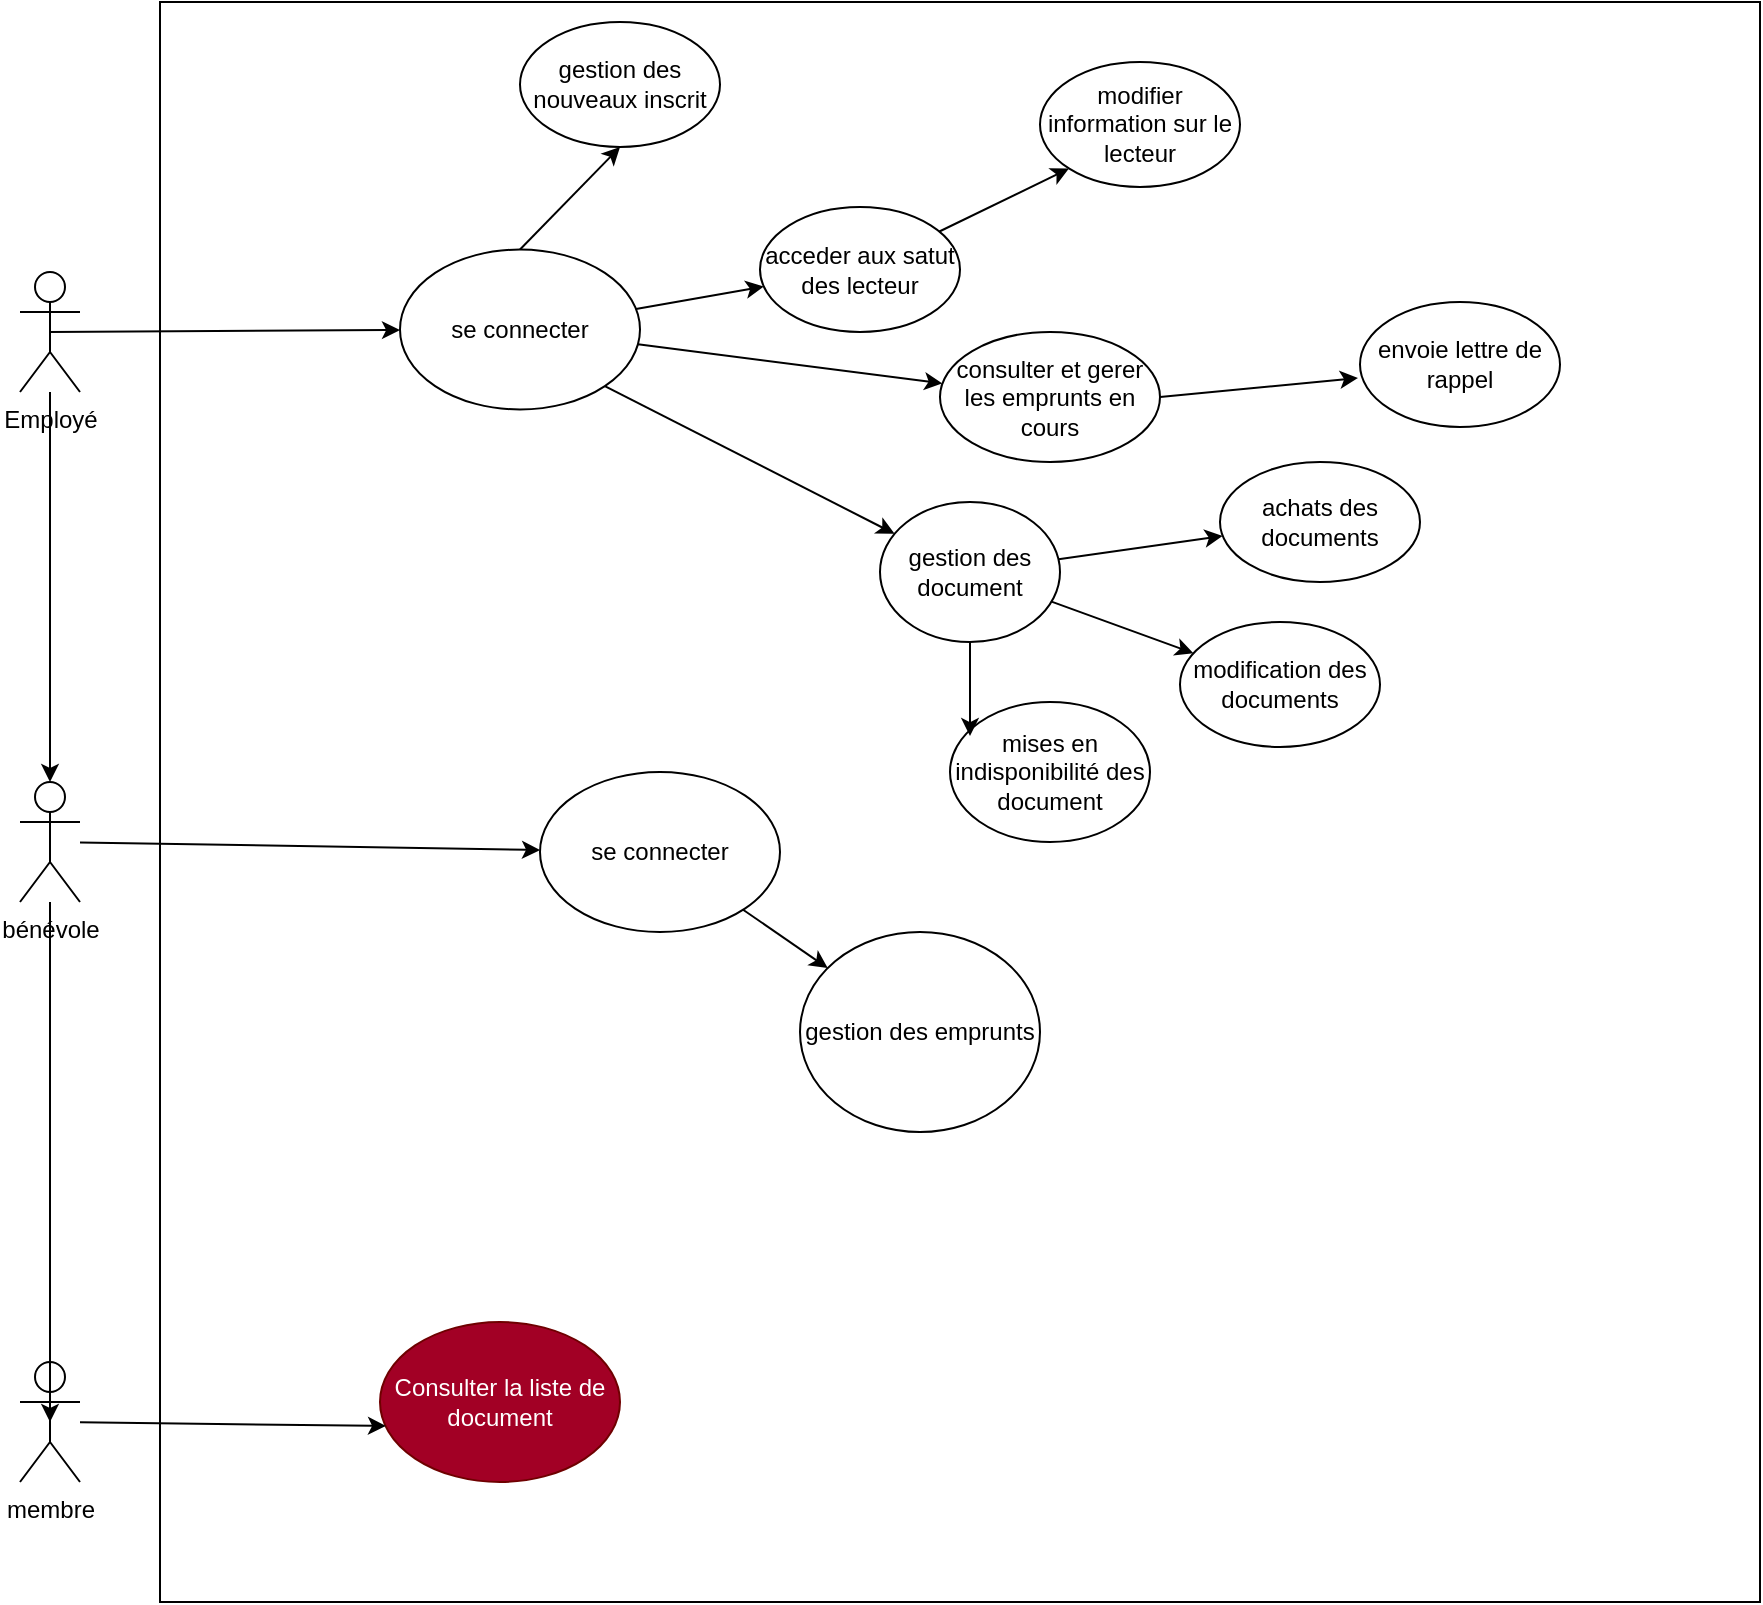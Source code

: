 <mxfile version="14.4.3" type="device" pages="3"><diagram id="5keyvj1kJ1w3DB8ARuIH" name="cas utilisation"><mxGraphModel dx="50" dy="988" grid="1" gridSize="10" guides="1" tooltips="1" connect="1" arrows="1" fold="1" page="1" pageScale="1" pageWidth="827" pageHeight="1169" math="0" shadow="0"><root><mxCell id="0"/><mxCell id="1" parent="0"/><mxCell id="VeaUzWbnuDUFEsL6hlLx-2" value="" style="whiteSpace=wrap;html=1;aspect=fixed;" parent="1" vertex="1"><mxGeometry x="2490" y="140" width="800" height="800" as="geometry"/></mxCell><mxCell id="akMEBF-jAYj-WxBhbzRA-1" value="Employé" style="shape=umlActor;verticalLabelPosition=bottom;verticalAlign=top;html=1;outlineConnect=0;" parent="1" vertex="1"><mxGeometry x="2420" y="275" width="30" height="60" as="geometry"/></mxCell><mxCell id="akMEBF-jAYj-WxBhbzRA-3" value="bénévole" style="shape=umlActor;verticalLabelPosition=bottom;verticalAlign=top;html=1;outlineConnect=0;" parent="1" vertex="1"><mxGeometry x="2420" y="530" width="30" height="60" as="geometry"/></mxCell><mxCell id="akMEBF-jAYj-WxBhbzRA-34" value="Consulter la liste de document" style="ellipse;whiteSpace=wrap;html=1;fillColor=#a20025;strokeColor=#6F0000;fontColor=#ffffff;" parent="1" vertex="1"><mxGeometry x="2600" y="800" width="120" height="80" as="geometry"/></mxCell><mxCell id="akMEBF-jAYj-WxBhbzRA-35" value="membre" style="shape=umlActor;verticalLabelPosition=bottom;verticalAlign=top;html=1;outlineConnect=0;" parent="1" vertex="1"><mxGeometry x="2420" y="820" width="30" height="60" as="geometry"/></mxCell><mxCell id="akMEBF-jAYj-WxBhbzRA-45" value="" style="endArrow=classic;html=1;" parent="1" source="akMEBF-jAYj-WxBhbzRA-3" target="akMEBF-jAYj-WxBhbzRA-48" edge="1"><mxGeometry width="50" height="50" relative="1" as="geometry"><mxPoint x="2820" y="610" as="sourcePoint"/><mxPoint x="2870" y="560" as="targetPoint"/></mxGeometry></mxCell><mxCell id="akMEBF-jAYj-WxBhbzRA-46" value="" style="endArrow=classic;html=1;entryX=0.025;entryY=0.65;entryDx=0;entryDy=0;entryPerimeter=0;" parent="1" source="akMEBF-jAYj-WxBhbzRA-35" target="akMEBF-jAYj-WxBhbzRA-34" edge="1"><mxGeometry width="50" height="50" relative="1" as="geometry"><mxPoint x="2430" y="805" as="sourcePoint"/><mxPoint x="2480" y="755" as="targetPoint"/></mxGeometry></mxCell><mxCell id="akMEBF-jAYj-WxBhbzRA-48" value="se connecter" style="ellipse;whiteSpace=wrap;html=1;" parent="1" vertex="1"><mxGeometry x="2680" y="525" width="120" height="80" as="geometry"/></mxCell><mxCell id="akMEBF-jAYj-WxBhbzRA-49" value="" style="endArrow=classic;html=1;entryX=0.5;entryY=0.5;entryDx=0;entryDy=0;entryPerimeter=0;" parent="1" source="akMEBF-jAYj-WxBhbzRA-3" target="akMEBF-jAYj-WxBhbzRA-35" edge="1"><mxGeometry width="50" height="50" relative="1" as="geometry"><mxPoint x="2820" y="600" as="sourcePoint"/><mxPoint x="2870" y="550" as="targetPoint"/></mxGeometry></mxCell><mxCell id="akMEBF-jAYj-WxBhbzRA-51" value="gestion des emprunts" style="ellipse;whiteSpace=wrap;html=1;" parent="1" vertex="1"><mxGeometry x="2810" y="605" width="120" height="100" as="geometry"/></mxCell><mxCell id="akMEBF-jAYj-WxBhbzRA-52" value="" style="endArrow=classic;html=1;" parent="1" source="akMEBF-jAYj-WxBhbzRA-48" target="akMEBF-jAYj-WxBhbzRA-51" edge="1"><mxGeometry width="50" height="50" relative="1" as="geometry"><mxPoint x="2820" y="800" as="sourcePoint"/><mxPoint x="2870" y="750" as="targetPoint"/></mxGeometry></mxCell><mxCell id="akMEBF-jAYj-WxBhbzRA-54" value="" style="endArrow=classic;html=1;" parent="1" source="akMEBF-jAYj-WxBhbzRA-1" target="akMEBF-jAYj-WxBhbzRA-3" edge="1"><mxGeometry width="50" height="50" relative="1" as="geometry"><mxPoint x="2820" y="590" as="sourcePoint"/><mxPoint x="2870" y="540" as="targetPoint"/></mxGeometry></mxCell><mxCell id="akMEBF-jAYj-WxBhbzRA-55" value="gestion des document" style="ellipse;whiteSpace=wrap;html=1;" parent="1" vertex="1"><mxGeometry x="2850" y="390" width="90" height="70" as="geometry"/></mxCell><mxCell id="akMEBF-jAYj-WxBhbzRA-56" value="achats des documents" style="ellipse;whiteSpace=wrap;html=1;" parent="1" vertex="1"><mxGeometry x="3020" y="370" width="100" height="60" as="geometry"/></mxCell><mxCell id="akMEBF-jAYj-WxBhbzRA-57" value="modification des documents" style="ellipse;whiteSpace=wrap;html=1;" parent="1" vertex="1"><mxGeometry x="3000" y="450" width="100" height="62.5" as="geometry"/></mxCell><mxCell id="akMEBF-jAYj-WxBhbzRA-58" value="mises en indisponibilité des document" style="ellipse;whiteSpace=wrap;html=1;" parent="1" vertex="1"><mxGeometry x="2885" y="490" width="100" height="70" as="geometry"/></mxCell><mxCell id="akMEBF-jAYj-WxBhbzRA-59" value="envoie lettre de rappel" style="ellipse;whiteSpace=wrap;html=1;" parent="1" vertex="1"><mxGeometry x="3090" y="290" width="100" height="62.5" as="geometry"/></mxCell><mxCell id="akMEBF-jAYj-WxBhbzRA-60" value="consulter et gerer les emprunts en cours" style="ellipse;whiteSpace=wrap;html=1;" parent="1" vertex="1"><mxGeometry x="2880" y="305" width="110" height="65" as="geometry"/></mxCell><mxCell id="akMEBF-jAYj-WxBhbzRA-61" value="acceder aux satut des lecteur" style="ellipse;whiteSpace=wrap;html=1;" parent="1" vertex="1"><mxGeometry x="2790" y="242.5" width="100" height="62.5" as="geometry"/></mxCell><mxCell id="akMEBF-jAYj-WxBhbzRA-65" value="modifier information sur le lecteur" style="ellipse;whiteSpace=wrap;html=1;" parent="1" vertex="1"><mxGeometry x="2930" y="170" width="100" height="62.5" as="geometry"/></mxCell><mxCell id="akMEBF-jAYj-WxBhbzRA-67" value="" style="endArrow=classic;html=1;exitX=1;exitY=1;exitDx=0;exitDy=0;" parent="1" source="akMEBF-jAYj-WxBhbzRA-76" target="akMEBF-jAYj-WxBhbzRA-55" edge="1"><mxGeometry width="50" height="50" relative="1" as="geometry"><mxPoint x="2450" y="320" as="sourcePoint"/><mxPoint x="2481" y="520" as="targetPoint"/></mxGeometry></mxCell><mxCell id="akMEBF-jAYj-WxBhbzRA-68" value="" style="endArrow=classic;html=1;" parent="1" source="akMEBF-jAYj-WxBhbzRA-55" target="akMEBF-jAYj-WxBhbzRA-56" edge="1"><mxGeometry width="50" height="50" relative="1" as="geometry"><mxPoint x="2820" y="460" as="sourcePoint"/><mxPoint x="2870" y="410" as="targetPoint"/></mxGeometry></mxCell><mxCell id="akMEBF-jAYj-WxBhbzRA-69" value="" style="endArrow=classic;html=1;" parent="1" source="akMEBF-jAYj-WxBhbzRA-55" target="akMEBF-jAYj-WxBhbzRA-57" edge="1"><mxGeometry width="50" height="50" relative="1" as="geometry"><mxPoint x="2820" y="460" as="sourcePoint"/><mxPoint x="2870" y="410" as="targetPoint"/></mxGeometry></mxCell><mxCell id="akMEBF-jAYj-WxBhbzRA-70" value="" style="endArrow=classic;html=1;entryX=0.1;entryY=0.243;entryDx=0;entryDy=0;entryPerimeter=0;" parent="1" source="akMEBF-jAYj-WxBhbzRA-55" target="akMEBF-jAYj-WxBhbzRA-58" edge="1"><mxGeometry width="50" height="50" relative="1" as="geometry"><mxPoint x="2820" y="460" as="sourcePoint"/><mxPoint x="2870" y="410" as="targetPoint"/></mxGeometry></mxCell><mxCell id="akMEBF-jAYj-WxBhbzRA-76" value="se connecter" style="ellipse;whiteSpace=wrap;html=1;" parent="1" vertex="1"><mxGeometry x="2610" y="263.75" width="120" height="80" as="geometry"/></mxCell><mxCell id="akMEBF-jAYj-WxBhbzRA-77" value="" style="endArrow=classic;html=1;exitX=0.5;exitY=0.5;exitDx=0;exitDy=0;exitPerimeter=0;" parent="1" source="akMEBF-jAYj-WxBhbzRA-1" target="akMEBF-jAYj-WxBhbzRA-76" edge="1"><mxGeometry width="50" height="50" relative="1" as="geometry"><mxPoint x="2820" y="660" as="sourcePoint"/><mxPoint x="2870" y="610" as="targetPoint"/></mxGeometry></mxCell><mxCell id="akMEBF-jAYj-WxBhbzRA-78" value="" style="endArrow=classic;html=1;" parent="1" source="akMEBF-jAYj-WxBhbzRA-76" target="akMEBF-jAYj-WxBhbzRA-60" edge="1"><mxGeometry width="50" height="50" relative="1" as="geometry"><mxPoint x="2720" y="580" as="sourcePoint"/><mxPoint x="2770" y="530" as="targetPoint"/></mxGeometry></mxCell><mxCell id="akMEBF-jAYj-WxBhbzRA-79" value="gestion des nouveaux inscrit" style="ellipse;whiteSpace=wrap;html=1;" parent="1" vertex="1"><mxGeometry x="2670" y="150" width="100" height="62.5" as="geometry"/></mxCell><mxCell id="akMEBF-jAYj-WxBhbzRA-80" value="" style="endArrow=classic;html=1;" parent="1" source="akMEBF-jAYj-WxBhbzRA-76" target="akMEBF-jAYj-WxBhbzRA-61" edge="1"><mxGeometry width="50" height="50" relative="1" as="geometry"><mxPoint x="2710" y="536.25" as="sourcePoint"/><mxPoint x="2760" y="486.25" as="targetPoint"/></mxGeometry></mxCell><mxCell id="akMEBF-jAYj-WxBhbzRA-81" value="" style="endArrow=classic;html=1;entryX=-0.01;entryY=0.608;entryDx=0;entryDy=0;entryPerimeter=0;exitX=1;exitY=0.5;exitDx=0;exitDy=0;" parent="1" source="akMEBF-jAYj-WxBhbzRA-60" target="akMEBF-jAYj-WxBhbzRA-59" edge="1"><mxGeometry width="50" height="50" relative="1" as="geometry"><mxPoint x="2920" y="512.5" as="sourcePoint"/><mxPoint x="2970" y="462.5" as="targetPoint"/></mxGeometry></mxCell><mxCell id="akMEBF-jAYj-WxBhbzRA-82" value="" style="endArrow=classic;html=1;entryX=0;entryY=1;entryDx=0;entryDy=0;" parent="1" source="akMEBF-jAYj-WxBhbzRA-61" target="akMEBF-jAYj-WxBhbzRA-65" edge="1"><mxGeometry width="50" height="50" relative="1" as="geometry"><mxPoint x="2840" y="440" as="sourcePoint"/><mxPoint x="2890" y="390" as="targetPoint"/></mxGeometry></mxCell><mxCell id="akMEBF-jAYj-WxBhbzRA-83" value="" style="endArrow=classic;html=1;exitX=0.5;exitY=0;exitDx=0;exitDy=0;entryX=0.5;entryY=1;entryDx=0;entryDy=0;" parent="1" source="akMEBF-jAYj-WxBhbzRA-76" target="akMEBF-jAYj-WxBhbzRA-79" edge="1"><mxGeometry width="50" height="50" relative="1" as="geometry"><mxPoint x="2655" y="500" as="sourcePoint"/><mxPoint x="2705" y="450" as="targetPoint"/></mxGeometry></mxCell></root></mxGraphModel></diagram><diagram id="TBsq4mMv4j02OjPuCvpI" name="diagramme séquence"><mxGraphModel dx="1420" dy="1992" grid="1" gridSize="10" guides="1" tooltips="1" connect="1" arrows="1" fold="1" page="1" pageScale="1" pageWidth="827" pageHeight="1169" math="0" shadow="0"><root><mxCell id="h-8gQuUHttnhQ1NiuUW1-0"/><mxCell id="h-8gQuUHttnhQ1NiuUW1-1" parent="h-8gQuUHttnhQ1NiuUW1-0"/><mxCell id="1BMBdmoGXRJf8jC7DeZb-0" value="" style="shape=umlLifeline;participant=umlActor;perimeter=lifelinePerimeter;whiteSpace=wrap;html=1;container=1;collapsible=0;recursiveResize=0;verticalAlign=top;spacingTop=36;outlineConnect=0;" parent="h-8gQuUHttnhQ1NiuUW1-1" vertex="1"><mxGeometry x="70" y="30" width="20" height="770" as="geometry"/></mxCell><mxCell id="1BMBdmoGXRJf8jC7DeZb-1" value="" style="html=1;verticalAlign=bottom;startArrow=oval;startFill=1;endArrow=block;startSize=8;" parent="1BMBdmoGXRJf8jC7DeZb-0" target="1BMBdmoGXRJf8jC7DeZb-5" edge="1"><mxGeometry width="60" relative="1" as="geometry"><mxPoint x="10" y="250" as="sourcePoint"/><mxPoint x="70" y="250" as="targetPoint"/></mxGeometry></mxCell><mxCell id="1BMBdmoGXRJf8jC7DeZb-2" value="" style="html=1;verticalAlign=bottom;startArrow=oval;startFill=1;endArrow=block;startSize=8;" parent="1BMBdmoGXRJf8jC7DeZb-0" target="1BMBdmoGXRJf8jC7DeZb-5" edge="1"><mxGeometry width="60" relative="1" as="geometry"><mxPoint x="10" y="330" as="sourcePoint"/><mxPoint x="70" y="330" as="targetPoint"/></mxGeometry></mxCell><mxCell id="1BMBdmoGXRJf8jC7DeZb-3" value="" style="html=1;verticalAlign=bottom;startArrow=oval;startFill=1;endArrow=block;startSize=8;" parent="1BMBdmoGXRJf8jC7DeZb-0" target="1BMBdmoGXRJf8jC7DeZb-5" edge="1"><mxGeometry width="60" relative="1" as="geometry"><mxPoint x="10" y="410" as="sourcePoint"/><mxPoint x="70" y="410" as="targetPoint"/></mxGeometry></mxCell><mxCell id="1BMBdmoGXRJf8jC7DeZb-4" value="" style="html=1;verticalAlign=bottom;startArrow=oval;startFill=1;endArrow=block;startSize=8;" parent="1BMBdmoGXRJf8jC7DeZb-0" target="1BMBdmoGXRJf8jC7DeZb-5" edge="1"><mxGeometry width="60" relative="1" as="geometry"><mxPoint x="10" y="490" as="sourcePoint"/><mxPoint x="70" y="490" as="targetPoint"/></mxGeometry></mxCell><mxCell id="1BMBdmoGXRJf8jC7DeZb-5" value="" style="shape=umlLifeline;participant=umlEntity;perimeter=lifelinePerimeter;whiteSpace=wrap;html=1;container=1;collapsible=0;recursiveResize=0;verticalAlign=top;spacingTop=36;outlineConnect=0;" parent="h-8gQuUHttnhQ1NiuUW1-1" vertex="1"><mxGeometry x="530" y="30" width="40" height="770" as="geometry"/></mxCell><mxCell id="1BMBdmoGXRJf8jC7DeZb-6" value="" style="html=1;verticalAlign=bottom;startArrow=oval;startFill=1;endArrow=block;startSize=8;" parent="1BMBdmoGXRJf8jC7DeZb-5" target="1BMBdmoGXRJf8jC7DeZb-0" edge="1"><mxGeometry width="60" relative="1" as="geometry"><mxPoint x="20" y="210" as="sourcePoint"/><mxPoint x="80" y="210" as="targetPoint"/></mxGeometry></mxCell><mxCell id="1BMBdmoGXRJf8jC7DeZb-7" value="" style="html=1;verticalAlign=bottom;startArrow=oval;startFill=1;endArrow=block;startSize=8;" parent="1BMBdmoGXRJf8jC7DeZb-5" target="1BMBdmoGXRJf8jC7DeZb-0" edge="1"><mxGeometry width="60" relative="1" as="geometry"><mxPoint x="20" y="290" as="sourcePoint"/><mxPoint x="80" y="290" as="targetPoint"/></mxGeometry></mxCell><mxCell id="1BMBdmoGXRJf8jC7DeZb-8" value="" style="html=1;verticalAlign=bottom;startArrow=oval;startFill=1;endArrow=block;startSize=8;" parent="1BMBdmoGXRJf8jC7DeZb-5" target="1BMBdmoGXRJf8jC7DeZb-0" edge="1"><mxGeometry width="60" relative="1" as="geometry"><mxPoint x="20" y="370" as="sourcePoint"/><mxPoint x="80" y="370" as="targetPoint"/></mxGeometry></mxCell><mxCell id="1BMBdmoGXRJf8jC7DeZb-9" value="" style="html=1;verticalAlign=bottom;startArrow=oval;startFill=1;endArrow=block;startSize=8;" parent="1BMBdmoGXRJf8jC7DeZb-5" target="1BMBdmoGXRJf8jC7DeZb-0" edge="1"><mxGeometry width="60" relative="1" as="geometry"><mxPoint x="20" y="530" as="sourcePoint"/><mxPoint x="80" y="530" as="targetPoint"/></mxGeometry></mxCell><mxCell id="1BMBdmoGXRJf8jC7DeZb-10" value="" style="html=1;verticalAlign=bottom;startArrow=oval;startFill=1;endArrow=block;startSize=8;" parent="h-8gQuUHttnhQ1NiuUW1-1" target="1BMBdmoGXRJf8jC7DeZb-5" edge="1"><mxGeometry width="60" relative="1" as="geometry"><mxPoint x="80" y="760" as="sourcePoint"/><mxPoint x="140" y="760" as="targetPoint"/></mxGeometry></mxCell><mxCell id="1BMBdmoGXRJf8jC7DeZb-11" value="" style="html=1;verticalAlign=bottom;startArrow=oval;startFill=1;endArrow=block;startSize=8;" parent="h-8gQuUHttnhQ1NiuUW1-1" target="1BMBdmoGXRJf8jC7DeZb-0" edge="1"><mxGeometry width="60" relative="1" as="geometry"><mxPoint x="550" y="720" as="sourcePoint"/><mxPoint x="610" y="720" as="targetPoint"/></mxGeometry></mxCell><mxCell id="1BMBdmoGXRJf8jC7DeZb-12" value="" style="html=1;verticalAlign=bottom;startArrow=oval;startFill=1;endArrow=block;startSize=8;" parent="h-8gQuUHttnhQ1NiuUW1-1" target="1BMBdmoGXRJf8jC7DeZb-5" edge="1"><mxGeometry width="60" relative="1" as="geometry"><mxPoint x="80" y="680" as="sourcePoint"/><mxPoint x="140" y="680" as="targetPoint"/></mxGeometry></mxCell><mxCell id="1BMBdmoGXRJf8jC7DeZb-13" value="" style="html=1;verticalAlign=bottom;startArrow=oval;startFill=1;endArrow=block;startSize=8;" parent="h-8gQuUHttnhQ1NiuUW1-1" target="1BMBdmoGXRJf8jC7DeZb-0" edge="1"><mxGeometry width="60" relative="1" as="geometry"><mxPoint x="550" y="640" as="sourcePoint"/><mxPoint x="610" y="640" as="targetPoint"/></mxGeometry></mxCell><mxCell id="1BMBdmoGXRJf8jC7DeZb-14" value="" style="html=1;verticalAlign=bottom;startArrow=oval;startFill=1;endArrow=block;startSize=8;" parent="h-8gQuUHttnhQ1NiuUW1-1" edge="1"><mxGeometry width="60" relative="1" as="geometry"><mxPoint x="80" y="600" as="sourcePoint"/><mxPoint x="550" y="600" as="targetPoint"/></mxGeometry></mxCell><mxCell id="1BMBdmoGXRJf8jC7DeZb-15" value="" style="html=1;verticalAlign=bottom;startArrow=oval;startFill=1;endArrow=block;startSize=8;" parent="h-8gQuUHttnhQ1NiuUW1-1" source="1BMBdmoGXRJf8jC7DeZb-0" target="1BMBdmoGXRJf8jC7DeZb-5" edge="1"><mxGeometry width="60" relative="1" as="geometry"><mxPoint x="520" y="540" as="sourcePoint"/><mxPoint x="580" y="540" as="targetPoint"/><Array as="points"><mxPoint x="190" y="200"/></Array></mxGeometry></mxCell><mxCell id="1BMBdmoGXRJf8jC7DeZb-16" value="" style="html=1;verticalAlign=bottom;startArrow=oval;startFill=1;endArrow=block;startSize=8;" parent="h-8gQuUHttnhQ1NiuUW1-1" source="1BMBdmoGXRJf8jC7DeZb-5" target="1BMBdmoGXRJf8jC7DeZb-0" edge="1"><mxGeometry width="60" relative="1" as="geometry"><mxPoint x="530" y="550" as="sourcePoint"/><mxPoint x="590" y="550" as="targetPoint"/><Array as="points"><mxPoint x="140" y="160"/></Array></mxGeometry></mxCell><mxCell id="1BMBdmoGXRJf8jC7DeZb-17" value="" style="html=1;verticalAlign=bottom;startArrow=oval;startFill=1;endArrow=block;startSize=8;" parent="h-8gQuUHttnhQ1NiuUW1-1" source="1BMBdmoGXRJf8jC7DeZb-0" target="1BMBdmoGXRJf8jC7DeZb-5" edge="1"><mxGeometry width="60" relative="1" as="geometry"><mxPoint x="540" y="560" as="sourcePoint"/><mxPoint x="600" y="560" as="targetPoint"/><Array as="points"><mxPoint x="180" y="120"/></Array></mxGeometry></mxCell><mxCell id="1BMBdmoGXRJf8jC7DeZb-18" value="" style="html=1;verticalAlign=bottom;startArrow=oval;startFill=1;endArrow=block;startSize=8;" parent="h-8gQuUHttnhQ1NiuUW1-1" target="1BMBdmoGXRJf8jC7DeZb-0" edge="1"><mxGeometry width="60" relative="1" as="geometry"><mxPoint x="550" y="480" as="sourcePoint"/><mxPoint x="610" y="480" as="targetPoint"/></mxGeometry></mxCell><mxCell id="1BMBdmoGXRJf8jC7DeZb-19" value="&lt;font style=&quot;font-size: 20px&quot;&gt;&lt;b&gt;Scénario principal&lt;/b&gt;&lt;/font&gt;" style="text;html=1;align=center;verticalAlign=middle;resizable=0;points=[];autosize=1;" parent="h-8gQuUHttnhQ1NiuUW1-1" vertex="1"><mxGeometry x="175" width="190" height="20" as="geometry"/></mxCell><mxCell id="1BMBdmoGXRJf8jC7DeZb-42" value="" style="shape=umlLifeline;participant=umlActor;perimeter=lifelinePerimeter;whiteSpace=wrap;html=1;container=1;collapsible=0;recursiveResize=0;verticalAlign=top;spacingTop=36;outlineConnect=0;" parent="h-8gQuUHttnhQ1NiuUW1-1" vertex="1"><mxGeometry x="640" y="30" width="20" height="770" as="geometry"/></mxCell><mxCell id="1BMBdmoGXRJf8jC7DeZb-43" value="" style="html=1;verticalAlign=bottom;startArrow=oval;startFill=1;endArrow=block;startSize=8;" parent="1BMBdmoGXRJf8jC7DeZb-42" target="1BMBdmoGXRJf8jC7DeZb-47" edge="1"><mxGeometry width="60" relative="1" as="geometry"><mxPoint x="10" y="250" as="sourcePoint"/><mxPoint x="70" y="250" as="targetPoint"/></mxGeometry></mxCell><mxCell id="1BMBdmoGXRJf8jC7DeZb-44" value="" style="html=1;verticalAlign=bottom;startArrow=oval;startFill=1;endArrow=block;startSize=8;" parent="1BMBdmoGXRJf8jC7DeZb-42" target="1BMBdmoGXRJf8jC7DeZb-47" edge="1"><mxGeometry width="60" relative="1" as="geometry"><mxPoint x="10" y="330" as="sourcePoint"/><mxPoint x="70" y="330" as="targetPoint"/></mxGeometry></mxCell><mxCell id="1BMBdmoGXRJf8jC7DeZb-45" value="" style="html=1;verticalAlign=bottom;startArrow=oval;startFill=1;endArrow=block;startSize=8;" parent="1BMBdmoGXRJf8jC7DeZb-42" target="1BMBdmoGXRJf8jC7DeZb-47" edge="1"><mxGeometry width="60" relative="1" as="geometry"><mxPoint x="10" y="410" as="sourcePoint"/><mxPoint x="70" y="410" as="targetPoint"/></mxGeometry></mxCell><mxCell id="1BMBdmoGXRJf8jC7DeZb-46" value="" style="html=1;verticalAlign=bottom;startArrow=oval;startFill=1;endArrow=block;startSize=8;" parent="1BMBdmoGXRJf8jC7DeZb-42" target="1BMBdmoGXRJf8jC7DeZb-47" edge="1"><mxGeometry width="60" relative="1" as="geometry"><mxPoint x="10" y="490" as="sourcePoint"/><mxPoint x="70" y="490" as="targetPoint"/></mxGeometry></mxCell><mxCell id="1BMBdmoGXRJf8jC7DeZb-47" value="" style="shape=umlLifeline;participant=umlEntity;perimeter=lifelinePerimeter;whiteSpace=wrap;html=1;container=1;collapsible=0;recursiveResize=0;verticalAlign=top;spacingTop=36;outlineConnect=0;" parent="h-8gQuUHttnhQ1NiuUW1-1" vertex="1"><mxGeometry x="1100" y="30" width="40" height="770" as="geometry"/></mxCell><mxCell id="1BMBdmoGXRJf8jC7DeZb-48" value="" style="html=1;verticalAlign=bottom;startArrow=oval;startFill=1;endArrow=block;startSize=8;" parent="1BMBdmoGXRJf8jC7DeZb-47" target="1BMBdmoGXRJf8jC7DeZb-42" edge="1"><mxGeometry width="60" relative="1" as="geometry"><mxPoint x="20" y="210" as="sourcePoint"/><mxPoint x="80" y="210" as="targetPoint"/></mxGeometry></mxCell><mxCell id="1BMBdmoGXRJf8jC7DeZb-49" value="" style="html=1;verticalAlign=bottom;startArrow=oval;startFill=1;endArrow=block;startSize=8;" parent="1BMBdmoGXRJf8jC7DeZb-47" target="1BMBdmoGXRJf8jC7DeZb-42" edge="1"><mxGeometry width="60" relative="1" as="geometry"><mxPoint x="20" y="290" as="sourcePoint"/><mxPoint x="80" y="290" as="targetPoint"/></mxGeometry></mxCell><mxCell id="1BMBdmoGXRJf8jC7DeZb-50" value="" style="html=1;verticalAlign=bottom;startArrow=oval;startFill=1;endArrow=block;startSize=8;" parent="1BMBdmoGXRJf8jC7DeZb-47" target="1BMBdmoGXRJf8jC7DeZb-42" edge="1"><mxGeometry width="60" relative="1" as="geometry"><mxPoint x="20" y="370" as="sourcePoint"/><mxPoint x="80" y="370" as="targetPoint"/></mxGeometry></mxCell><mxCell id="1BMBdmoGXRJf8jC7DeZb-51" value="" style="html=1;verticalAlign=bottom;startArrow=oval;startFill=1;endArrow=block;startSize=8;" parent="1BMBdmoGXRJf8jC7DeZb-47" target="1BMBdmoGXRJf8jC7DeZb-42" edge="1"><mxGeometry width="60" relative="1" as="geometry"><mxPoint x="20" y="530" as="sourcePoint"/><mxPoint x="80" y="530" as="targetPoint"/></mxGeometry></mxCell><mxCell id="1BMBdmoGXRJf8jC7DeZb-52" value="" style="html=1;verticalAlign=bottom;startArrow=oval;startFill=1;endArrow=block;startSize=8;" parent="h-8gQuUHttnhQ1NiuUW1-1" target="1BMBdmoGXRJf8jC7DeZb-47" edge="1"><mxGeometry width="60" relative="1" as="geometry"><mxPoint x="650" y="760" as="sourcePoint"/><mxPoint x="710" y="760" as="targetPoint"/></mxGeometry></mxCell><mxCell id="1BMBdmoGXRJf8jC7DeZb-53" value="" style="html=1;verticalAlign=bottom;startArrow=oval;startFill=1;endArrow=block;startSize=8;" parent="h-8gQuUHttnhQ1NiuUW1-1" target="1BMBdmoGXRJf8jC7DeZb-42" edge="1"><mxGeometry width="60" relative="1" as="geometry"><mxPoint x="1120" y="720" as="sourcePoint"/><mxPoint x="1180" y="720" as="targetPoint"/></mxGeometry></mxCell><mxCell id="1BMBdmoGXRJf8jC7DeZb-54" value="" style="html=1;verticalAlign=bottom;startArrow=oval;startFill=1;endArrow=block;startSize=8;" parent="h-8gQuUHttnhQ1NiuUW1-1" target="1BMBdmoGXRJf8jC7DeZb-47" edge="1"><mxGeometry width="60" relative="1" as="geometry"><mxPoint x="650" y="680" as="sourcePoint"/><mxPoint x="710" y="680" as="targetPoint"/></mxGeometry></mxCell><mxCell id="1BMBdmoGXRJf8jC7DeZb-55" value="" style="html=1;verticalAlign=bottom;startArrow=oval;startFill=1;endArrow=block;startSize=8;" parent="h-8gQuUHttnhQ1NiuUW1-1" target="1BMBdmoGXRJf8jC7DeZb-42" edge="1"><mxGeometry width="60" relative="1" as="geometry"><mxPoint x="1120" y="640" as="sourcePoint"/><mxPoint x="1180" y="640" as="targetPoint"/></mxGeometry></mxCell><mxCell id="1BMBdmoGXRJf8jC7DeZb-56" value="" style="html=1;verticalAlign=bottom;startArrow=oval;startFill=1;endArrow=block;startSize=8;" parent="h-8gQuUHttnhQ1NiuUW1-1" edge="1"><mxGeometry width="60" relative="1" as="geometry"><mxPoint x="650" y="600" as="sourcePoint"/><mxPoint x="1120" y="600" as="targetPoint"/></mxGeometry></mxCell><mxCell id="1BMBdmoGXRJf8jC7DeZb-57" value="" style="html=1;verticalAlign=bottom;startArrow=oval;startFill=1;endArrow=block;startSize=8;" parent="h-8gQuUHttnhQ1NiuUW1-1" source="1BMBdmoGXRJf8jC7DeZb-42" target="1BMBdmoGXRJf8jC7DeZb-47" edge="1"><mxGeometry width="60" relative="1" as="geometry"><mxPoint x="1090" y="540" as="sourcePoint"/><mxPoint x="1150" y="540" as="targetPoint"/><Array as="points"><mxPoint x="760" y="200"/></Array></mxGeometry></mxCell><mxCell id="1BMBdmoGXRJf8jC7DeZb-58" value="" style="html=1;verticalAlign=bottom;startArrow=oval;startFill=1;endArrow=block;startSize=8;" parent="h-8gQuUHttnhQ1NiuUW1-1" source="1BMBdmoGXRJf8jC7DeZb-47" target="1BMBdmoGXRJf8jC7DeZb-42" edge="1"><mxGeometry width="60" relative="1" as="geometry"><mxPoint x="1100" y="550" as="sourcePoint"/><mxPoint x="1160" y="550" as="targetPoint"/><Array as="points"><mxPoint x="710" y="160"/></Array></mxGeometry></mxCell><mxCell id="1BMBdmoGXRJf8jC7DeZb-59" value="" style="html=1;verticalAlign=bottom;startArrow=oval;startFill=1;endArrow=block;startSize=8;" parent="h-8gQuUHttnhQ1NiuUW1-1" source="1BMBdmoGXRJf8jC7DeZb-42" target="1BMBdmoGXRJf8jC7DeZb-47" edge="1"><mxGeometry width="60" relative="1" as="geometry"><mxPoint x="1110" y="560" as="sourcePoint"/><mxPoint x="1170" y="560" as="targetPoint"/><Array as="points"><mxPoint x="750" y="120"/></Array></mxGeometry></mxCell><mxCell id="1BMBdmoGXRJf8jC7DeZb-60" value="" style="html=1;verticalAlign=bottom;startArrow=oval;startFill=1;endArrow=block;startSize=8;" parent="h-8gQuUHttnhQ1NiuUW1-1" target="1BMBdmoGXRJf8jC7DeZb-42" edge="1"><mxGeometry width="60" relative="1" as="geometry"><mxPoint x="1120" y="480" as="sourcePoint"/><mxPoint x="1180" y="480" as="targetPoint"/></mxGeometry></mxCell><mxCell id="1BMBdmoGXRJf8jC7DeZb-61" value="&lt;font style=&quot;font-size: 20px&quot;&gt;&lt;b&gt;Scénario alternatif: &lt;/b&gt;l'acteur n'est pas inscrit&lt;/font&gt;" style="text;html=1;align=center;verticalAlign=middle;resizable=0;points=[];autosize=1;" parent="h-8gQuUHttnhQ1NiuUW1-1" vertex="1"><mxGeometry x="680" width="410" height="20" as="geometry"/></mxCell><mxCell id="1BMBdmoGXRJf8jC7DeZb-102" value="" style="shape=umlLifeline;participant=umlActor;perimeter=lifelinePerimeter;whiteSpace=wrap;html=1;container=1;collapsible=0;recursiveResize=0;verticalAlign=top;spacingTop=36;outlineConnect=0;" parent="h-8gQuUHttnhQ1NiuUW1-1" vertex="1"><mxGeometry x="1200" y="30" width="20" height="770" as="geometry"/></mxCell><mxCell id="1BMBdmoGXRJf8jC7DeZb-103" value="" style="html=1;verticalAlign=bottom;startArrow=oval;startFill=1;endArrow=block;startSize=8;" parent="1BMBdmoGXRJf8jC7DeZb-102" target="1BMBdmoGXRJf8jC7DeZb-107" edge="1"><mxGeometry width="60" relative="1" as="geometry"><mxPoint x="10" y="250" as="sourcePoint"/><mxPoint x="70" y="250" as="targetPoint"/></mxGeometry></mxCell><mxCell id="1BMBdmoGXRJf8jC7DeZb-104" value="" style="html=1;verticalAlign=bottom;startArrow=oval;startFill=1;endArrow=block;startSize=8;" parent="1BMBdmoGXRJf8jC7DeZb-102" target="1BMBdmoGXRJf8jC7DeZb-107" edge="1"><mxGeometry width="60" relative="1" as="geometry"><mxPoint x="10" y="330" as="sourcePoint"/><mxPoint x="70" y="330" as="targetPoint"/></mxGeometry></mxCell><mxCell id="1BMBdmoGXRJf8jC7DeZb-105" value="" style="html=1;verticalAlign=bottom;startArrow=oval;startFill=1;endArrow=block;startSize=8;" parent="1BMBdmoGXRJf8jC7DeZb-102" target="1BMBdmoGXRJf8jC7DeZb-107" edge="1"><mxGeometry width="60" relative="1" as="geometry"><mxPoint x="10" y="410" as="sourcePoint"/><mxPoint x="70" y="410" as="targetPoint"/></mxGeometry></mxCell><mxCell id="1BMBdmoGXRJf8jC7DeZb-106" value="" style="html=1;verticalAlign=bottom;startArrow=oval;startFill=1;endArrow=block;startSize=8;" parent="1BMBdmoGXRJf8jC7DeZb-102" target="1BMBdmoGXRJf8jC7DeZb-107" edge="1"><mxGeometry width="60" relative="1" as="geometry"><mxPoint x="10" y="490" as="sourcePoint"/><mxPoint x="70" y="490" as="targetPoint"/></mxGeometry></mxCell><mxCell id="1BMBdmoGXRJf8jC7DeZb-107" value="" style="shape=umlLifeline;participant=umlEntity;perimeter=lifelinePerimeter;whiteSpace=wrap;html=1;container=1;collapsible=0;recursiveResize=0;verticalAlign=top;spacingTop=36;outlineConnect=0;" parent="h-8gQuUHttnhQ1NiuUW1-1" vertex="1"><mxGeometry x="1660" y="30" width="40" height="770" as="geometry"/></mxCell><mxCell id="1BMBdmoGXRJf8jC7DeZb-108" value="" style="html=1;verticalAlign=bottom;startArrow=oval;startFill=1;endArrow=block;startSize=8;" parent="1BMBdmoGXRJf8jC7DeZb-107" target="1BMBdmoGXRJf8jC7DeZb-102" edge="1"><mxGeometry width="60" relative="1" as="geometry"><mxPoint x="20" y="210" as="sourcePoint"/><mxPoint x="80" y="210" as="targetPoint"/></mxGeometry></mxCell><mxCell id="1BMBdmoGXRJf8jC7DeZb-109" value="" style="html=1;verticalAlign=bottom;startArrow=oval;startFill=1;endArrow=block;startSize=8;" parent="1BMBdmoGXRJf8jC7DeZb-107" target="1BMBdmoGXRJf8jC7DeZb-102" edge="1"><mxGeometry width="60" relative="1" as="geometry"><mxPoint x="20" y="290" as="sourcePoint"/><mxPoint x="80" y="290" as="targetPoint"/></mxGeometry></mxCell><mxCell id="1BMBdmoGXRJf8jC7DeZb-110" value="" style="html=1;verticalAlign=bottom;startArrow=oval;startFill=1;endArrow=block;startSize=8;" parent="1BMBdmoGXRJf8jC7DeZb-107" target="1BMBdmoGXRJf8jC7DeZb-102" edge="1"><mxGeometry width="60" relative="1" as="geometry"><mxPoint x="20" y="370" as="sourcePoint"/><mxPoint x="80" y="370" as="targetPoint"/></mxGeometry></mxCell><mxCell id="1BMBdmoGXRJf8jC7DeZb-111" value="" style="html=1;verticalAlign=bottom;startArrow=oval;startFill=1;endArrow=block;startSize=8;" parent="1BMBdmoGXRJf8jC7DeZb-107" target="1BMBdmoGXRJf8jC7DeZb-102" edge="1"><mxGeometry width="60" relative="1" as="geometry"><mxPoint x="20" y="530" as="sourcePoint"/><mxPoint x="80" y="530" as="targetPoint"/></mxGeometry></mxCell><mxCell id="1BMBdmoGXRJf8jC7DeZb-112" value="" style="html=1;verticalAlign=bottom;startArrow=oval;startFill=1;endArrow=block;startSize=8;" parent="h-8gQuUHttnhQ1NiuUW1-1" target="1BMBdmoGXRJf8jC7DeZb-107" edge="1"><mxGeometry width="60" relative="1" as="geometry"><mxPoint x="1210" y="760" as="sourcePoint"/><mxPoint x="1270" y="760" as="targetPoint"/></mxGeometry></mxCell><mxCell id="1BMBdmoGXRJf8jC7DeZb-113" value="" style="html=1;verticalAlign=bottom;startArrow=oval;startFill=1;endArrow=block;startSize=8;" parent="h-8gQuUHttnhQ1NiuUW1-1" target="1BMBdmoGXRJf8jC7DeZb-102" edge="1"><mxGeometry width="60" relative="1" as="geometry"><mxPoint x="1680" y="720" as="sourcePoint"/><mxPoint x="1740" y="720" as="targetPoint"/></mxGeometry></mxCell><mxCell id="1BMBdmoGXRJf8jC7DeZb-114" value="" style="html=1;verticalAlign=bottom;startArrow=oval;startFill=1;endArrow=block;startSize=8;" parent="h-8gQuUHttnhQ1NiuUW1-1" target="1BMBdmoGXRJf8jC7DeZb-107" edge="1"><mxGeometry width="60" relative="1" as="geometry"><mxPoint x="1210" y="680" as="sourcePoint"/><mxPoint x="1270" y="680" as="targetPoint"/></mxGeometry></mxCell><mxCell id="1BMBdmoGXRJf8jC7DeZb-115" value="" style="html=1;verticalAlign=bottom;startArrow=oval;startFill=1;endArrow=block;startSize=8;" parent="h-8gQuUHttnhQ1NiuUW1-1" target="1BMBdmoGXRJf8jC7DeZb-102" edge="1"><mxGeometry width="60" relative="1" as="geometry"><mxPoint x="1680" y="640" as="sourcePoint"/><mxPoint x="1740" y="640" as="targetPoint"/></mxGeometry></mxCell><mxCell id="1BMBdmoGXRJf8jC7DeZb-116" value="" style="html=1;verticalAlign=bottom;startArrow=oval;startFill=1;endArrow=block;startSize=8;" parent="h-8gQuUHttnhQ1NiuUW1-1" edge="1"><mxGeometry width="60" relative="1" as="geometry"><mxPoint x="1210" y="600" as="sourcePoint"/><mxPoint x="1680" y="600" as="targetPoint"/></mxGeometry></mxCell><mxCell id="1BMBdmoGXRJf8jC7DeZb-117" value="" style="html=1;verticalAlign=bottom;startArrow=oval;startFill=1;endArrow=block;startSize=8;" parent="h-8gQuUHttnhQ1NiuUW1-1" source="1BMBdmoGXRJf8jC7DeZb-102" target="1BMBdmoGXRJf8jC7DeZb-107" edge="1"><mxGeometry width="60" relative="1" as="geometry"><mxPoint x="1650" y="540" as="sourcePoint"/><mxPoint x="1710" y="540" as="targetPoint"/><Array as="points"><mxPoint x="1320" y="200"/></Array></mxGeometry></mxCell><mxCell id="1BMBdmoGXRJf8jC7DeZb-118" value="" style="html=1;verticalAlign=bottom;startArrow=oval;startFill=1;endArrow=block;startSize=8;" parent="h-8gQuUHttnhQ1NiuUW1-1" source="1BMBdmoGXRJf8jC7DeZb-107" target="1BMBdmoGXRJf8jC7DeZb-102" edge="1"><mxGeometry width="60" relative="1" as="geometry"><mxPoint x="1660" y="550" as="sourcePoint"/><mxPoint x="1720" y="550" as="targetPoint"/><Array as="points"><mxPoint x="1270" y="160"/></Array></mxGeometry></mxCell><mxCell id="1BMBdmoGXRJf8jC7DeZb-119" value="" style="html=1;verticalAlign=bottom;startArrow=oval;startFill=1;endArrow=block;startSize=8;" parent="h-8gQuUHttnhQ1NiuUW1-1" source="1BMBdmoGXRJf8jC7DeZb-102" target="1BMBdmoGXRJf8jC7DeZb-107" edge="1"><mxGeometry width="60" relative="1" as="geometry"><mxPoint x="1670" y="560" as="sourcePoint"/><mxPoint x="1730" y="560" as="targetPoint"/><Array as="points"><mxPoint x="1310" y="120"/></Array></mxGeometry></mxCell><mxCell id="1BMBdmoGXRJf8jC7DeZb-120" value="" style="html=1;verticalAlign=bottom;startArrow=oval;startFill=1;endArrow=block;startSize=8;" parent="h-8gQuUHttnhQ1NiuUW1-1" target="1BMBdmoGXRJf8jC7DeZb-102" edge="1"><mxGeometry width="60" relative="1" as="geometry"><mxPoint x="1680" y="480" as="sourcePoint"/><mxPoint x="1740" y="480" as="targetPoint"/></mxGeometry></mxCell><mxCell id="1BMBdmoGXRJf8jC7DeZb-121" value="&lt;b style=&quot;font-size: 20px&quot;&gt;Scénario alternatif:&amp;nbsp;&lt;/b&gt;&lt;span style=&quot;font-size: 20px&quot;&gt;nouveau membre&lt;/span&gt;" style="text;html=1;align=center;verticalAlign=middle;resizable=0;points=[];autosize=1;" parent="h-8gQuUHttnhQ1NiuUW1-1" vertex="1"><mxGeometry x="1270" width="360" height="20" as="geometry"/></mxCell><mxCell id="1BMBdmoGXRJf8jC7DeZb-122" value="" style="shape=umlLifeline;participant=umlActor;perimeter=lifelinePerimeter;whiteSpace=wrap;html=1;container=1;collapsible=0;recursiveResize=0;verticalAlign=top;spacingTop=36;outlineConnect=0;" parent="h-8gQuUHttnhQ1NiuUW1-1" vertex="1"><mxGeometry x="1770" y="30" width="20" height="770" as="geometry"/></mxCell><mxCell id="1BMBdmoGXRJf8jC7DeZb-123" value="" style="html=1;verticalAlign=bottom;startArrow=oval;startFill=1;endArrow=block;startSize=8;" parent="1BMBdmoGXRJf8jC7DeZb-122" target="1BMBdmoGXRJf8jC7DeZb-127" edge="1"><mxGeometry width="60" relative="1" as="geometry"><mxPoint x="10" y="250" as="sourcePoint"/><mxPoint x="70" y="250" as="targetPoint"/></mxGeometry></mxCell><mxCell id="1BMBdmoGXRJf8jC7DeZb-124" value="" style="html=1;verticalAlign=bottom;startArrow=oval;startFill=1;endArrow=block;startSize=8;" parent="1BMBdmoGXRJf8jC7DeZb-122" target="1BMBdmoGXRJf8jC7DeZb-127" edge="1"><mxGeometry width="60" relative="1" as="geometry"><mxPoint x="10" y="330" as="sourcePoint"/><mxPoint x="70" y="330" as="targetPoint"/></mxGeometry></mxCell><mxCell id="1BMBdmoGXRJf8jC7DeZb-125" value="" style="html=1;verticalAlign=bottom;startArrow=oval;startFill=1;endArrow=block;startSize=8;" parent="1BMBdmoGXRJf8jC7DeZb-122" target="1BMBdmoGXRJf8jC7DeZb-127" edge="1"><mxGeometry width="60" relative="1" as="geometry"><mxPoint x="10" y="410" as="sourcePoint"/><mxPoint x="70" y="410" as="targetPoint"/></mxGeometry></mxCell><mxCell id="1BMBdmoGXRJf8jC7DeZb-126" value="" style="html=1;verticalAlign=bottom;startArrow=oval;startFill=1;endArrow=block;startSize=8;" parent="1BMBdmoGXRJf8jC7DeZb-122" target="1BMBdmoGXRJf8jC7DeZb-127" edge="1"><mxGeometry width="60" relative="1" as="geometry"><mxPoint x="10" y="490" as="sourcePoint"/><mxPoint x="70" y="490" as="targetPoint"/></mxGeometry></mxCell><mxCell id="1BMBdmoGXRJf8jC7DeZb-127" value="" style="shape=umlLifeline;participant=umlEntity;perimeter=lifelinePerimeter;whiteSpace=wrap;html=1;container=1;collapsible=0;recursiveResize=0;verticalAlign=top;spacingTop=36;outlineConnect=0;" parent="h-8gQuUHttnhQ1NiuUW1-1" vertex="1"><mxGeometry x="2230" y="30" width="40" height="770" as="geometry"/></mxCell><mxCell id="1BMBdmoGXRJf8jC7DeZb-128" value="" style="html=1;verticalAlign=bottom;startArrow=oval;startFill=1;endArrow=block;startSize=8;" parent="1BMBdmoGXRJf8jC7DeZb-127" target="1BMBdmoGXRJf8jC7DeZb-122" edge="1"><mxGeometry width="60" relative="1" as="geometry"><mxPoint x="20" y="210" as="sourcePoint"/><mxPoint x="80" y="210" as="targetPoint"/></mxGeometry></mxCell><mxCell id="1BMBdmoGXRJf8jC7DeZb-129" value="" style="html=1;verticalAlign=bottom;startArrow=oval;startFill=1;endArrow=block;startSize=8;" parent="1BMBdmoGXRJf8jC7DeZb-127" target="1BMBdmoGXRJf8jC7DeZb-122" edge="1"><mxGeometry width="60" relative="1" as="geometry"><mxPoint x="20" y="290" as="sourcePoint"/><mxPoint x="80" y="290" as="targetPoint"/></mxGeometry></mxCell><mxCell id="1BMBdmoGXRJf8jC7DeZb-130" value="" style="html=1;verticalAlign=bottom;startArrow=oval;startFill=1;endArrow=block;startSize=8;" parent="1BMBdmoGXRJf8jC7DeZb-127" target="1BMBdmoGXRJf8jC7DeZb-122" edge="1"><mxGeometry width="60" relative="1" as="geometry"><mxPoint x="20" y="370" as="sourcePoint"/><mxPoint x="80" y="370" as="targetPoint"/></mxGeometry></mxCell><mxCell id="1BMBdmoGXRJf8jC7DeZb-131" value="" style="html=1;verticalAlign=bottom;startArrow=oval;startFill=1;endArrow=block;startSize=8;" parent="1BMBdmoGXRJf8jC7DeZb-127" target="1BMBdmoGXRJf8jC7DeZb-122" edge="1"><mxGeometry width="60" relative="1" as="geometry"><mxPoint x="20" y="530" as="sourcePoint"/><mxPoint x="80" y="530" as="targetPoint"/></mxGeometry></mxCell><mxCell id="1BMBdmoGXRJf8jC7DeZb-132" value="" style="html=1;verticalAlign=bottom;startArrow=oval;startFill=1;endArrow=block;startSize=8;" parent="h-8gQuUHttnhQ1NiuUW1-1" target="1BMBdmoGXRJf8jC7DeZb-127" edge="1"><mxGeometry width="60" relative="1" as="geometry"><mxPoint x="1780" y="760" as="sourcePoint"/><mxPoint x="1840" y="760" as="targetPoint"/></mxGeometry></mxCell><mxCell id="1BMBdmoGXRJf8jC7DeZb-133" value="" style="html=1;verticalAlign=bottom;startArrow=oval;startFill=1;endArrow=block;startSize=8;" parent="h-8gQuUHttnhQ1NiuUW1-1" target="1BMBdmoGXRJf8jC7DeZb-122" edge="1"><mxGeometry width="60" relative="1" as="geometry"><mxPoint x="2250" y="720" as="sourcePoint"/><mxPoint x="2310" y="720" as="targetPoint"/></mxGeometry></mxCell><mxCell id="1BMBdmoGXRJf8jC7DeZb-134" value="" style="html=1;verticalAlign=bottom;startArrow=oval;startFill=1;endArrow=block;startSize=8;" parent="h-8gQuUHttnhQ1NiuUW1-1" target="1BMBdmoGXRJf8jC7DeZb-127" edge="1"><mxGeometry width="60" relative="1" as="geometry"><mxPoint x="1780" y="680" as="sourcePoint"/><mxPoint x="1840" y="680" as="targetPoint"/></mxGeometry></mxCell><mxCell id="1BMBdmoGXRJf8jC7DeZb-135" value="" style="html=1;verticalAlign=bottom;startArrow=oval;startFill=1;endArrow=block;startSize=8;" parent="h-8gQuUHttnhQ1NiuUW1-1" target="1BMBdmoGXRJf8jC7DeZb-122" edge="1"><mxGeometry width="60" relative="1" as="geometry"><mxPoint x="2250" y="640" as="sourcePoint"/><mxPoint x="2310" y="640" as="targetPoint"/></mxGeometry></mxCell><mxCell id="1BMBdmoGXRJf8jC7DeZb-136" value="" style="html=1;verticalAlign=bottom;startArrow=oval;startFill=1;endArrow=block;startSize=8;" parent="h-8gQuUHttnhQ1NiuUW1-1" edge="1"><mxGeometry width="60" relative="1" as="geometry"><mxPoint x="1780" y="600" as="sourcePoint"/><mxPoint x="2250" y="600" as="targetPoint"/></mxGeometry></mxCell><mxCell id="1BMBdmoGXRJf8jC7DeZb-137" value="" style="html=1;verticalAlign=bottom;startArrow=oval;startFill=1;endArrow=block;startSize=8;" parent="h-8gQuUHttnhQ1NiuUW1-1" source="1BMBdmoGXRJf8jC7DeZb-122" target="1BMBdmoGXRJf8jC7DeZb-127" edge="1"><mxGeometry width="60" relative="1" as="geometry"><mxPoint x="2220" y="540" as="sourcePoint"/><mxPoint x="2280" y="540" as="targetPoint"/><Array as="points"><mxPoint x="1890" y="200"/></Array></mxGeometry></mxCell><mxCell id="1BMBdmoGXRJf8jC7DeZb-138" value="" style="html=1;verticalAlign=bottom;startArrow=oval;startFill=1;endArrow=block;startSize=8;" parent="h-8gQuUHttnhQ1NiuUW1-1" source="1BMBdmoGXRJf8jC7DeZb-127" target="1BMBdmoGXRJf8jC7DeZb-122" edge="1"><mxGeometry width="60" relative="1" as="geometry"><mxPoint x="2230" y="550" as="sourcePoint"/><mxPoint x="2290" y="550" as="targetPoint"/><Array as="points"><mxPoint x="1840" y="160"/></Array></mxGeometry></mxCell><mxCell id="1BMBdmoGXRJf8jC7DeZb-139" value="" style="html=1;verticalAlign=bottom;startArrow=oval;startFill=1;endArrow=block;startSize=8;" parent="h-8gQuUHttnhQ1NiuUW1-1" source="1BMBdmoGXRJf8jC7DeZb-122" target="1BMBdmoGXRJf8jC7DeZb-127" edge="1"><mxGeometry width="60" relative="1" as="geometry"><mxPoint x="2240" y="560" as="sourcePoint"/><mxPoint x="2300" y="560" as="targetPoint"/><Array as="points"><mxPoint x="1880" y="120"/></Array></mxGeometry></mxCell><mxCell id="1BMBdmoGXRJf8jC7DeZb-140" value="" style="html=1;verticalAlign=bottom;startArrow=oval;startFill=1;endArrow=block;startSize=8;" parent="h-8gQuUHttnhQ1NiuUW1-1" target="1BMBdmoGXRJf8jC7DeZb-122" edge="1"><mxGeometry width="60" relative="1" as="geometry"><mxPoint x="2250" y="480" as="sourcePoint"/><mxPoint x="2310" y="480" as="targetPoint"/></mxGeometry></mxCell><mxCell id="1BMBdmoGXRJf8jC7DeZb-141" value="&lt;b style=&quot;font-size: 20px&quot;&gt;Scénario alternatif:&amp;nbsp;&lt;/b&gt;&lt;span style=&quot;font-size: 20px&quot;&gt;emprunt cd-rom&lt;/span&gt;" style="text;html=1;align=center;verticalAlign=middle;resizable=0;points=[];autosize=1;" parent="h-8gQuUHttnhQ1NiuUW1-1" vertex="1"><mxGeometry x="1840" width="340" height="20" as="geometry"/></mxCell><mxCell id="1BMBdmoGXRJf8jC7DeZb-142" value="" style="shape=umlLifeline;participant=umlActor;perimeter=lifelinePerimeter;whiteSpace=wrap;html=1;container=1;collapsible=0;recursiveResize=0;verticalAlign=top;spacingTop=36;outlineConnect=0;" parent="h-8gQuUHttnhQ1NiuUW1-1" vertex="1"><mxGeometry x="2330" y="30" width="20" height="770" as="geometry"/></mxCell><mxCell id="1BMBdmoGXRJf8jC7DeZb-143" value="" style="html=1;verticalAlign=bottom;startArrow=oval;startFill=1;endArrow=block;startSize=8;" parent="1BMBdmoGXRJf8jC7DeZb-142" target="1BMBdmoGXRJf8jC7DeZb-147" edge="1"><mxGeometry width="60" relative="1" as="geometry"><mxPoint x="10" y="250" as="sourcePoint"/><mxPoint x="70" y="250" as="targetPoint"/></mxGeometry></mxCell><mxCell id="1BMBdmoGXRJf8jC7DeZb-144" value="" style="html=1;verticalAlign=bottom;startArrow=oval;startFill=1;endArrow=block;startSize=8;" parent="1BMBdmoGXRJf8jC7DeZb-142" target="1BMBdmoGXRJf8jC7DeZb-147" edge="1"><mxGeometry width="60" relative="1" as="geometry"><mxPoint x="10" y="330" as="sourcePoint"/><mxPoint x="70" y="330" as="targetPoint"/></mxGeometry></mxCell><mxCell id="1BMBdmoGXRJf8jC7DeZb-145" value="" style="html=1;verticalAlign=bottom;startArrow=oval;startFill=1;endArrow=block;startSize=8;" parent="1BMBdmoGXRJf8jC7DeZb-142" target="1BMBdmoGXRJf8jC7DeZb-147" edge="1"><mxGeometry width="60" relative="1" as="geometry"><mxPoint x="10" y="410" as="sourcePoint"/><mxPoint x="70" y="410" as="targetPoint"/></mxGeometry></mxCell><mxCell id="1BMBdmoGXRJf8jC7DeZb-146" value="" style="html=1;verticalAlign=bottom;startArrow=oval;startFill=1;endArrow=block;startSize=8;" parent="1BMBdmoGXRJf8jC7DeZb-142" target="1BMBdmoGXRJf8jC7DeZb-147" edge="1"><mxGeometry width="60" relative="1" as="geometry"><mxPoint x="10" y="490" as="sourcePoint"/><mxPoint x="70" y="490" as="targetPoint"/></mxGeometry></mxCell><mxCell id="1BMBdmoGXRJf8jC7DeZb-147" value="" style="shape=umlLifeline;participant=umlEntity;perimeter=lifelinePerimeter;whiteSpace=wrap;html=1;container=1;collapsible=0;recursiveResize=0;verticalAlign=top;spacingTop=36;outlineConnect=0;" parent="h-8gQuUHttnhQ1NiuUW1-1" vertex="1"><mxGeometry x="2790" y="30" width="40" height="770" as="geometry"/></mxCell><mxCell id="1BMBdmoGXRJf8jC7DeZb-148" value="" style="html=1;verticalAlign=bottom;startArrow=oval;startFill=1;endArrow=block;startSize=8;" parent="1BMBdmoGXRJf8jC7DeZb-147" target="1BMBdmoGXRJf8jC7DeZb-142" edge="1"><mxGeometry width="60" relative="1" as="geometry"><mxPoint x="20" y="210" as="sourcePoint"/><mxPoint x="80" y="210" as="targetPoint"/></mxGeometry></mxCell><mxCell id="1BMBdmoGXRJf8jC7DeZb-149" value="" style="html=1;verticalAlign=bottom;startArrow=oval;startFill=1;endArrow=block;startSize=8;" parent="1BMBdmoGXRJf8jC7DeZb-147" target="1BMBdmoGXRJf8jC7DeZb-142" edge="1"><mxGeometry width="60" relative="1" as="geometry"><mxPoint x="20" y="290" as="sourcePoint"/><mxPoint x="80" y="290" as="targetPoint"/></mxGeometry></mxCell><mxCell id="1BMBdmoGXRJf8jC7DeZb-150" value="" style="html=1;verticalAlign=bottom;startArrow=oval;startFill=1;endArrow=block;startSize=8;" parent="1BMBdmoGXRJf8jC7DeZb-147" target="1BMBdmoGXRJf8jC7DeZb-142" edge="1"><mxGeometry width="60" relative="1" as="geometry"><mxPoint x="20" y="370" as="sourcePoint"/><mxPoint x="80" y="370" as="targetPoint"/></mxGeometry></mxCell><mxCell id="1BMBdmoGXRJf8jC7DeZb-151" value="" style="html=1;verticalAlign=bottom;startArrow=oval;startFill=1;endArrow=block;startSize=8;" parent="1BMBdmoGXRJf8jC7DeZb-147" target="1BMBdmoGXRJf8jC7DeZb-142" edge="1"><mxGeometry width="60" relative="1" as="geometry"><mxPoint x="20" y="530" as="sourcePoint"/><mxPoint x="80" y="530" as="targetPoint"/></mxGeometry></mxCell><mxCell id="1BMBdmoGXRJf8jC7DeZb-152" value="" style="html=1;verticalAlign=bottom;startArrow=oval;startFill=1;endArrow=block;startSize=8;" parent="h-8gQuUHttnhQ1NiuUW1-1" target="1BMBdmoGXRJf8jC7DeZb-147" edge="1"><mxGeometry width="60" relative="1" as="geometry"><mxPoint x="2340" y="760" as="sourcePoint"/><mxPoint x="2400" y="760" as="targetPoint"/></mxGeometry></mxCell><mxCell id="1BMBdmoGXRJf8jC7DeZb-153" value="" style="html=1;verticalAlign=bottom;startArrow=oval;startFill=1;endArrow=block;startSize=8;" parent="h-8gQuUHttnhQ1NiuUW1-1" target="1BMBdmoGXRJf8jC7DeZb-142" edge="1"><mxGeometry width="60" relative="1" as="geometry"><mxPoint x="2810" y="720" as="sourcePoint"/><mxPoint x="2870" y="720" as="targetPoint"/></mxGeometry></mxCell><mxCell id="1BMBdmoGXRJf8jC7DeZb-154" value="" style="html=1;verticalAlign=bottom;startArrow=oval;startFill=1;endArrow=block;startSize=8;" parent="h-8gQuUHttnhQ1NiuUW1-1" target="1BMBdmoGXRJf8jC7DeZb-147" edge="1"><mxGeometry width="60" relative="1" as="geometry"><mxPoint x="2340" y="680" as="sourcePoint"/><mxPoint x="2400" y="680" as="targetPoint"/></mxGeometry></mxCell><mxCell id="1BMBdmoGXRJf8jC7DeZb-155" value="" style="html=1;verticalAlign=bottom;startArrow=oval;startFill=1;endArrow=block;startSize=8;" parent="h-8gQuUHttnhQ1NiuUW1-1" target="1BMBdmoGXRJf8jC7DeZb-142" edge="1"><mxGeometry width="60" relative="1" as="geometry"><mxPoint x="2810" y="640" as="sourcePoint"/><mxPoint x="2870" y="640" as="targetPoint"/></mxGeometry></mxCell><mxCell id="1BMBdmoGXRJf8jC7DeZb-156" value="" style="html=1;verticalAlign=bottom;startArrow=oval;startFill=1;endArrow=block;startSize=8;" parent="h-8gQuUHttnhQ1NiuUW1-1" edge="1"><mxGeometry width="60" relative="1" as="geometry"><mxPoint x="2340" y="600" as="sourcePoint"/><mxPoint x="2810" y="600" as="targetPoint"/></mxGeometry></mxCell><mxCell id="1BMBdmoGXRJf8jC7DeZb-157" value="" style="html=1;verticalAlign=bottom;startArrow=oval;startFill=1;endArrow=block;startSize=8;" parent="h-8gQuUHttnhQ1NiuUW1-1" source="1BMBdmoGXRJf8jC7DeZb-142" target="1BMBdmoGXRJf8jC7DeZb-147" edge="1"><mxGeometry width="60" relative="1" as="geometry"><mxPoint x="2780" y="540" as="sourcePoint"/><mxPoint x="2840" y="540" as="targetPoint"/><Array as="points"><mxPoint x="2450" y="200"/></Array></mxGeometry></mxCell><mxCell id="1BMBdmoGXRJf8jC7DeZb-158" value="" style="html=1;verticalAlign=bottom;startArrow=oval;startFill=1;endArrow=block;startSize=8;" parent="h-8gQuUHttnhQ1NiuUW1-1" source="1BMBdmoGXRJf8jC7DeZb-147" target="1BMBdmoGXRJf8jC7DeZb-142" edge="1"><mxGeometry width="60" relative="1" as="geometry"><mxPoint x="2790" y="550" as="sourcePoint"/><mxPoint x="2850" y="550" as="targetPoint"/><Array as="points"><mxPoint x="2400" y="160"/></Array></mxGeometry></mxCell><mxCell id="1BMBdmoGXRJf8jC7DeZb-159" value="" style="html=1;verticalAlign=bottom;startArrow=oval;startFill=1;endArrow=block;startSize=8;" parent="h-8gQuUHttnhQ1NiuUW1-1" source="1BMBdmoGXRJf8jC7DeZb-142" target="1BMBdmoGXRJf8jC7DeZb-147" edge="1"><mxGeometry width="60" relative="1" as="geometry"><mxPoint x="2800" y="560" as="sourcePoint"/><mxPoint x="2860" y="560" as="targetPoint"/><Array as="points"><mxPoint x="2440" y="120"/></Array></mxGeometry></mxCell><mxCell id="1BMBdmoGXRJf8jC7DeZb-160" value="" style="html=1;verticalAlign=bottom;startArrow=oval;startFill=1;endArrow=block;startSize=8;" parent="h-8gQuUHttnhQ1NiuUW1-1" target="1BMBdmoGXRJf8jC7DeZb-142" edge="1"><mxGeometry width="60" relative="1" as="geometry"><mxPoint x="2810" y="480" as="sourcePoint"/><mxPoint x="2870" y="480" as="targetPoint"/></mxGeometry></mxCell><mxCell id="1BMBdmoGXRJf8jC7DeZb-161" value="&lt;b style=&quot;font-size: 20px&quot;&gt;Scénario alternatif:&amp;nbsp;&lt;/b&gt;&lt;span style=&quot;font-size: 20px&quot;&gt;emprunt microfilm&lt;/span&gt;" style="text;html=1;align=center;verticalAlign=middle;resizable=0;points=[];autosize=1;" parent="h-8gQuUHttnhQ1NiuUW1-1" vertex="1"><mxGeometry x="2380" width="360" height="20" as="geometry"/></mxCell><mxCell id="1BMBdmoGXRJf8jC7DeZb-219" value="" style="shape=umlLifeline;participant=umlActor;perimeter=lifelinePerimeter;whiteSpace=wrap;html=1;container=1;collapsible=0;recursiveResize=0;verticalAlign=top;spacingTop=36;outlineConnect=0;" parent="h-8gQuUHttnhQ1NiuUW1-1" vertex="1"><mxGeometry x="2894" y="30" width="20" height="770" as="geometry"/></mxCell><mxCell id="1BMBdmoGXRJf8jC7DeZb-220" value="" style="html=1;verticalAlign=bottom;startArrow=oval;startFill=1;endArrow=block;startSize=8;" parent="1BMBdmoGXRJf8jC7DeZb-219" target="1BMBdmoGXRJf8jC7DeZb-224" edge="1"><mxGeometry width="60" relative="1" as="geometry"><mxPoint x="10" y="250" as="sourcePoint"/><mxPoint x="70" y="250" as="targetPoint"/></mxGeometry></mxCell><mxCell id="1BMBdmoGXRJf8jC7DeZb-221" value="" style="html=1;verticalAlign=bottom;startArrow=oval;startFill=1;endArrow=block;startSize=8;" parent="1BMBdmoGXRJf8jC7DeZb-219" target="1BMBdmoGXRJf8jC7DeZb-224" edge="1"><mxGeometry width="60" relative="1" as="geometry"><mxPoint x="10" y="330" as="sourcePoint"/><mxPoint x="70" y="330" as="targetPoint"/></mxGeometry></mxCell><mxCell id="1BMBdmoGXRJf8jC7DeZb-222" value="" style="html=1;verticalAlign=bottom;startArrow=oval;startFill=1;endArrow=block;startSize=8;" parent="1BMBdmoGXRJf8jC7DeZb-219" target="1BMBdmoGXRJf8jC7DeZb-224" edge="1"><mxGeometry width="60" relative="1" as="geometry"><mxPoint x="10" y="410" as="sourcePoint"/><mxPoint x="70" y="410" as="targetPoint"/></mxGeometry></mxCell><mxCell id="1BMBdmoGXRJf8jC7DeZb-223" value="" style="html=1;verticalAlign=bottom;startArrow=oval;startFill=1;endArrow=block;startSize=8;" parent="1BMBdmoGXRJf8jC7DeZb-219" target="1BMBdmoGXRJf8jC7DeZb-224" edge="1"><mxGeometry width="60" relative="1" as="geometry"><mxPoint x="10" y="490" as="sourcePoint"/><mxPoint x="70" y="490" as="targetPoint"/></mxGeometry></mxCell><mxCell id="1BMBdmoGXRJf8jC7DeZb-224" value="" style="shape=umlLifeline;participant=umlEntity;perimeter=lifelinePerimeter;whiteSpace=wrap;html=1;container=1;collapsible=0;recursiveResize=0;verticalAlign=top;spacingTop=36;outlineConnect=0;" parent="h-8gQuUHttnhQ1NiuUW1-1" vertex="1"><mxGeometry x="3354" y="30" width="40" height="770" as="geometry"/></mxCell><mxCell id="1BMBdmoGXRJf8jC7DeZb-225" value="" style="html=1;verticalAlign=bottom;startArrow=oval;startFill=1;endArrow=block;startSize=8;" parent="1BMBdmoGXRJf8jC7DeZb-224" target="1BMBdmoGXRJf8jC7DeZb-219" edge="1"><mxGeometry width="60" relative="1" as="geometry"><mxPoint x="20" y="210" as="sourcePoint"/><mxPoint x="80" y="210" as="targetPoint"/></mxGeometry></mxCell><mxCell id="1BMBdmoGXRJf8jC7DeZb-226" value="" style="html=1;verticalAlign=bottom;startArrow=oval;startFill=1;endArrow=block;startSize=8;" parent="1BMBdmoGXRJf8jC7DeZb-224" target="1BMBdmoGXRJf8jC7DeZb-219" edge="1"><mxGeometry width="60" relative="1" as="geometry"><mxPoint x="20" y="290" as="sourcePoint"/><mxPoint x="80" y="290" as="targetPoint"/></mxGeometry></mxCell><mxCell id="1BMBdmoGXRJf8jC7DeZb-227" value="" style="html=1;verticalAlign=bottom;startArrow=oval;startFill=1;endArrow=block;startSize=8;" parent="1BMBdmoGXRJf8jC7DeZb-224" target="1BMBdmoGXRJf8jC7DeZb-219" edge="1"><mxGeometry width="60" relative="1" as="geometry"><mxPoint x="20" y="370" as="sourcePoint"/><mxPoint x="80" y="370" as="targetPoint"/></mxGeometry></mxCell><mxCell id="1BMBdmoGXRJf8jC7DeZb-228" value="" style="html=1;verticalAlign=bottom;startArrow=oval;startFill=1;endArrow=block;startSize=8;" parent="1BMBdmoGXRJf8jC7DeZb-224" target="1BMBdmoGXRJf8jC7DeZb-219" edge="1"><mxGeometry width="60" relative="1" as="geometry"><mxPoint x="20" y="530" as="sourcePoint"/><mxPoint x="80" y="530" as="targetPoint"/></mxGeometry></mxCell><mxCell id="1BMBdmoGXRJf8jC7DeZb-229" value="" style="html=1;verticalAlign=bottom;startArrow=oval;startFill=1;endArrow=block;startSize=8;" parent="h-8gQuUHttnhQ1NiuUW1-1" target="1BMBdmoGXRJf8jC7DeZb-224" edge="1"><mxGeometry width="60" relative="1" as="geometry"><mxPoint x="2904" y="760" as="sourcePoint"/><mxPoint x="2964" y="760" as="targetPoint"/></mxGeometry></mxCell><mxCell id="1BMBdmoGXRJf8jC7DeZb-230" value="" style="html=1;verticalAlign=bottom;startArrow=oval;startFill=1;endArrow=block;startSize=8;" parent="h-8gQuUHttnhQ1NiuUW1-1" target="1BMBdmoGXRJf8jC7DeZb-219" edge="1"><mxGeometry width="60" relative="1" as="geometry"><mxPoint x="3374" y="720" as="sourcePoint"/><mxPoint x="3434" y="720" as="targetPoint"/></mxGeometry></mxCell><mxCell id="1BMBdmoGXRJf8jC7DeZb-231" value="" style="html=1;verticalAlign=bottom;startArrow=oval;startFill=1;endArrow=block;startSize=8;" parent="h-8gQuUHttnhQ1NiuUW1-1" target="1BMBdmoGXRJf8jC7DeZb-224" edge="1"><mxGeometry width="60" relative="1" as="geometry"><mxPoint x="2904" y="680" as="sourcePoint"/><mxPoint x="2964" y="680" as="targetPoint"/></mxGeometry></mxCell><mxCell id="1BMBdmoGXRJf8jC7DeZb-232" value="" style="html=1;verticalAlign=bottom;startArrow=oval;startFill=1;endArrow=block;startSize=8;" parent="h-8gQuUHttnhQ1NiuUW1-1" target="1BMBdmoGXRJf8jC7DeZb-219" edge="1"><mxGeometry width="60" relative="1" as="geometry"><mxPoint x="3374" y="640" as="sourcePoint"/><mxPoint x="3434" y="640" as="targetPoint"/></mxGeometry></mxCell><mxCell id="1BMBdmoGXRJf8jC7DeZb-233" value="" style="html=1;verticalAlign=bottom;startArrow=oval;startFill=1;endArrow=block;startSize=8;" parent="h-8gQuUHttnhQ1NiuUW1-1" edge="1"><mxGeometry width="60" relative="1" as="geometry"><mxPoint x="2904" y="600" as="sourcePoint"/><mxPoint x="3374" y="600" as="targetPoint"/></mxGeometry></mxCell><mxCell id="1BMBdmoGXRJf8jC7DeZb-234" value="" style="html=1;verticalAlign=bottom;startArrow=oval;startFill=1;endArrow=block;startSize=8;" parent="h-8gQuUHttnhQ1NiuUW1-1" source="1BMBdmoGXRJf8jC7DeZb-219" target="1BMBdmoGXRJf8jC7DeZb-224" edge="1"><mxGeometry width="60" relative="1" as="geometry"><mxPoint x="3344" y="540" as="sourcePoint"/><mxPoint x="3404" y="540" as="targetPoint"/><Array as="points"><mxPoint x="3014" y="200"/></Array></mxGeometry></mxCell><mxCell id="1BMBdmoGXRJf8jC7DeZb-235" value="" style="html=1;verticalAlign=bottom;startArrow=oval;startFill=1;endArrow=block;startSize=8;" parent="h-8gQuUHttnhQ1NiuUW1-1" source="1BMBdmoGXRJf8jC7DeZb-224" target="1BMBdmoGXRJf8jC7DeZb-219" edge="1"><mxGeometry width="60" relative="1" as="geometry"><mxPoint x="3354" y="550" as="sourcePoint"/><mxPoint x="3414" y="550" as="targetPoint"/><Array as="points"><mxPoint x="2964" y="160"/></Array></mxGeometry></mxCell><mxCell id="1BMBdmoGXRJf8jC7DeZb-236" value="" style="html=1;verticalAlign=bottom;startArrow=oval;startFill=1;endArrow=block;startSize=8;" parent="h-8gQuUHttnhQ1NiuUW1-1" source="1BMBdmoGXRJf8jC7DeZb-219" target="1BMBdmoGXRJf8jC7DeZb-224" edge="1"><mxGeometry width="60" relative="1" as="geometry"><mxPoint x="3364" y="560" as="sourcePoint"/><mxPoint x="3424" y="560" as="targetPoint"/><Array as="points"><mxPoint x="3004" y="120"/></Array></mxGeometry></mxCell><mxCell id="1BMBdmoGXRJf8jC7DeZb-237" value="" style="html=1;verticalAlign=bottom;startArrow=oval;startFill=1;endArrow=block;startSize=8;" parent="h-8gQuUHttnhQ1NiuUW1-1" target="1BMBdmoGXRJf8jC7DeZb-219" edge="1"><mxGeometry width="60" relative="1" as="geometry"><mxPoint x="3374" y="480" as="sourcePoint"/><mxPoint x="3434" y="480" as="targetPoint"/></mxGeometry></mxCell><mxCell id="1BMBdmoGXRJf8jC7DeZb-238" value="&lt;b style=&quot;font-size: 20px&quot;&gt;Scénario alternatif:&amp;nbsp;&lt;/b&gt;&lt;span style=&quot;font-size: 20px&quot;&gt;emprunt d'un sixieme livre en simultané&lt;/span&gt;" style="text;html=1;align=center;verticalAlign=middle;resizable=0;points=[];autosize=1;" parent="h-8gQuUHttnhQ1NiuUW1-1" vertex="1"><mxGeometry x="2860" width="550" height="20" as="geometry"/></mxCell><mxCell id="1BMBdmoGXRJf8jC7DeZb-239" value="" style="shape=umlLifeline;participant=umlActor;perimeter=lifelinePerimeter;whiteSpace=wrap;html=1;container=1;collapsible=0;recursiveResize=0;verticalAlign=top;spacingTop=36;outlineConnect=0;" parent="h-8gQuUHttnhQ1NiuUW1-1" vertex="1"><mxGeometry x="3472" y="30" width="20" height="770" as="geometry"/></mxCell><mxCell id="1BMBdmoGXRJf8jC7DeZb-240" value="" style="html=1;verticalAlign=bottom;startArrow=oval;startFill=1;endArrow=block;startSize=8;" parent="1BMBdmoGXRJf8jC7DeZb-239" target="1BMBdmoGXRJf8jC7DeZb-244" edge="1"><mxGeometry width="60" relative="1" as="geometry"><mxPoint x="10" y="250" as="sourcePoint"/><mxPoint x="70" y="250" as="targetPoint"/></mxGeometry></mxCell><mxCell id="1BMBdmoGXRJf8jC7DeZb-241" value="" style="html=1;verticalAlign=bottom;startArrow=oval;startFill=1;endArrow=block;startSize=8;" parent="1BMBdmoGXRJf8jC7DeZb-239" target="1BMBdmoGXRJf8jC7DeZb-244" edge="1"><mxGeometry width="60" relative="1" as="geometry"><mxPoint x="10" y="330" as="sourcePoint"/><mxPoint x="70" y="330" as="targetPoint"/></mxGeometry></mxCell><mxCell id="1BMBdmoGXRJf8jC7DeZb-242" value="" style="html=1;verticalAlign=bottom;startArrow=oval;startFill=1;endArrow=block;startSize=8;" parent="1BMBdmoGXRJf8jC7DeZb-239" target="1BMBdmoGXRJf8jC7DeZb-244" edge="1"><mxGeometry width="60" relative="1" as="geometry"><mxPoint x="10" y="410" as="sourcePoint"/><mxPoint x="70" y="410" as="targetPoint"/></mxGeometry></mxCell><mxCell id="1BMBdmoGXRJf8jC7DeZb-243" value="" style="html=1;verticalAlign=bottom;startArrow=oval;startFill=1;endArrow=block;startSize=8;" parent="1BMBdmoGXRJf8jC7DeZb-239" target="1BMBdmoGXRJf8jC7DeZb-244" edge="1"><mxGeometry width="60" relative="1" as="geometry"><mxPoint x="10" y="490" as="sourcePoint"/><mxPoint x="70" y="490" as="targetPoint"/></mxGeometry></mxCell><mxCell id="1BMBdmoGXRJf8jC7DeZb-244" value="" style="shape=umlLifeline;participant=umlEntity;perimeter=lifelinePerimeter;whiteSpace=wrap;html=1;container=1;collapsible=0;recursiveResize=0;verticalAlign=top;spacingTop=36;outlineConnect=0;" parent="h-8gQuUHttnhQ1NiuUW1-1" vertex="1"><mxGeometry x="3932" y="30" width="40" height="770" as="geometry"/></mxCell><mxCell id="1BMBdmoGXRJf8jC7DeZb-245" value="" style="html=1;verticalAlign=bottom;startArrow=oval;startFill=1;endArrow=block;startSize=8;" parent="1BMBdmoGXRJf8jC7DeZb-244" target="1BMBdmoGXRJf8jC7DeZb-239" edge="1"><mxGeometry width="60" relative="1" as="geometry"><mxPoint x="20" y="210" as="sourcePoint"/><mxPoint x="80" y="210" as="targetPoint"/></mxGeometry></mxCell><mxCell id="1BMBdmoGXRJf8jC7DeZb-246" value="" style="html=1;verticalAlign=bottom;startArrow=oval;startFill=1;endArrow=block;startSize=8;" parent="1BMBdmoGXRJf8jC7DeZb-244" target="1BMBdmoGXRJf8jC7DeZb-239" edge="1"><mxGeometry width="60" relative="1" as="geometry"><mxPoint x="20" y="290" as="sourcePoint"/><mxPoint x="80" y="290" as="targetPoint"/></mxGeometry></mxCell><mxCell id="1BMBdmoGXRJf8jC7DeZb-247" value="" style="html=1;verticalAlign=bottom;startArrow=oval;startFill=1;endArrow=block;startSize=8;" parent="1BMBdmoGXRJf8jC7DeZb-244" target="1BMBdmoGXRJf8jC7DeZb-239" edge="1"><mxGeometry width="60" relative="1" as="geometry"><mxPoint x="20" y="370" as="sourcePoint"/><mxPoint x="80" y="370" as="targetPoint"/></mxGeometry></mxCell><mxCell id="1BMBdmoGXRJf8jC7DeZb-248" value="" style="html=1;verticalAlign=bottom;startArrow=oval;startFill=1;endArrow=block;startSize=8;" parent="1BMBdmoGXRJf8jC7DeZb-244" target="1BMBdmoGXRJf8jC7DeZb-239" edge="1"><mxGeometry width="60" relative="1" as="geometry"><mxPoint x="20" y="530" as="sourcePoint"/><mxPoint x="80" y="530" as="targetPoint"/></mxGeometry></mxCell><mxCell id="1BMBdmoGXRJf8jC7DeZb-249" value="" style="html=1;verticalAlign=bottom;startArrow=oval;startFill=1;endArrow=block;startSize=8;" parent="h-8gQuUHttnhQ1NiuUW1-1" target="1BMBdmoGXRJf8jC7DeZb-244" edge="1"><mxGeometry width="60" relative="1" as="geometry"><mxPoint x="3482" y="760" as="sourcePoint"/><mxPoint x="3542" y="760" as="targetPoint"/></mxGeometry></mxCell><mxCell id="1BMBdmoGXRJf8jC7DeZb-250" value="" style="html=1;verticalAlign=bottom;startArrow=oval;startFill=1;endArrow=block;startSize=8;" parent="h-8gQuUHttnhQ1NiuUW1-1" target="1BMBdmoGXRJf8jC7DeZb-239" edge="1"><mxGeometry width="60" relative="1" as="geometry"><mxPoint x="3952" y="720" as="sourcePoint"/><mxPoint x="4012" y="720" as="targetPoint"/></mxGeometry></mxCell><mxCell id="1BMBdmoGXRJf8jC7DeZb-251" value="" style="html=1;verticalAlign=bottom;startArrow=oval;startFill=1;endArrow=block;startSize=8;" parent="h-8gQuUHttnhQ1NiuUW1-1" target="1BMBdmoGXRJf8jC7DeZb-244" edge="1"><mxGeometry width="60" relative="1" as="geometry"><mxPoint x="3482" y="680" as="sourcePoint"/><mxPoint x="3542" y="680" as="targetPoint"/></mxGeometry></mxCell><mxCell id="1BMBdmoGXRJf8jC7DeZb-252" value="" style="html=1;verticalAlign=bottom;startArrow=oval;startFill=1;endArrow=block;startSize=8;" parent="h-8gQuUHttnhQ1NiuUW1-1" target="1BMBdmoGXRJf8jC7DeZb-239" edge="1"><mxGeometry width="60" relative="1" as="geometry"><mxPoint x="3952" y="640" as="sourcePoint"/><mxPoint x="4012" y="640" as="targetPoint"/></mxGeometry></mxCell><mxCell id="1BMBdmoGXRJf8jC7DeZb-253" value="" style="html=1;verticalAlign=bottom;startArrow=oval;startFill=1;endArrow=block;startSize=8;" parent="h-8gQuUHttnhQ1NiuUW1-1" edge="1"><mxGeometry width="60" relative="1" as="geometry"><mxPoint x="3482" y="600" as="sourcePoint"/><mxPoint x="3952" y="600" as="targetPoint"/></mxGeometry></mxCell><mxCell id="1BMBdmoGXRJf8jC7DeZb-254" value="" style="html=1;verticalAlign=bottom;startArrow=oval;startFill=1;endArrow=block;startSize=8;" parent="h-8gQuUHttnhQ1NiuUW1-1" source="1BMBdmoGXRJf8jC7DeZb-239" target="1BMBdmoGXRJf8jC7DeZb-244" edge="1"><mxGeometry width="60" relative="1" as="geometry"><mxPoint x="3922" y="540" as="sourcePoint"/><mxPoint x="3982" y="540" as="targetPoint"/><Array as="points"><mxPoint x="3592" y="200"/></Array></mxGeometry></mxCell><mxCell id="1BMBdmoGXRJf8jC7DeZb-255" value="" style="html=1;verticalAlign=bottom;startArrow=oval;startFill=1;endArrow=block;startSize=8;" parent="h-8gQuUHttnhQ1NiuUW1-1" source="1BMBdmoGXRJf8jC7DeZb-244" target="1BMBdmoGXRJf8jC7DeZb-239" edge="1"><mxGeometry width="60" relative="1" as="geometry"><mxPoint x="3932" y="550" as="sourcePoint"/><mxPoint x="3992" y="550" as="targetPoint"/><Array as="points"><mxPoint x="3542" y="160"/></Array></mxGeometry></mxCell><mxCell id="1BMBdmoGXRJf8jC7DeZb-256" value="" style="html=1;verticalAlign=bottom;startArrow=oval;startFill=1;endArrow=block;startSize=8;" parent="h-8gQuUHttnhQ1NiuUW1-1" source="1BMBdmoGXRJf8jC7DeZb-239" target="1BMBdmoGXRJf8jC7DeZb-244" edge="1"><mxGeometry width="60" relative="1" as="geometry"><mxPoint x="3942" y="560" as="sourcePoint"/><mxPoint x="4002" y="560" as="targetPoint"/><Array as="points"><mxPoint x="3582" y="120"/></Array></mxGeometry></mxCell><mxCell id="1BMBdmoGXRJf8jC7DeZb-257" value="" style="html=1;verticalAlign=bottom;startArrow=oval;startFill=1;endArrow=block;startSize=8;" parent="h-8gQuUHttnhQ1NiuUW1-1" target="1BMBdmoGXRJf8jC7DeZb-239" edge="1"><mxGeometry width="60" relative="1" as="geometry"><mxPoint x="3952" y="480" as="sourcePoint"/><mxPoint x="4012" y="480" as="targetPoint"/></mxGeometry></mxCell><mxCell id="1BMBdmoGXRJf8jC7DeZb-258" value="&lt;b style=&quot;font-size: 20px&quot;&gt;Scénario alternatif:&amp;nbsp;&lt;/b&gt;&lt;span style=&quot;font-size: 20px&quot;&gt;cotisation&lt;/span&gt;" style="text;html=1;align=center;verticalAlign=middle;resizable=0;points=[];autosize=1;" parent="h-8gQuUHttnhQ1NiuUW1-1" vertex="1"><mxGeometry x="3577" width="290" height="20" as="geometry"/></mxCell><mxCell id="1BMBdmoGXRJf8jC7DeZb-279" value="" style="shape=umlLifeline;participant=umlActor;perimeter=lifelinePerimeter;whiteSpace=wrap;html=1;container=1;collapsible=0;recursiveResize=0;verticalAlign=top;spacingTop=36;outlineConnect=0;" parent="h-8gQuUHttnhQ1NiuUW1-1" vertex="1"><mxGeometry x="4050" y="30" width="20" height="770" as="geometry"/></mxCell><mxCell id="1BMBdmoGXRJf8jC7DeZb-280" value="" style="html=1;verticalAlign=bottom;startArrow=oval;startFill=1;endArrow=block;startSize=8;" parent="1BMBdmoGXRJf8jC7DeZb-279" target="1BMBdmoGXRJf8jC7DeZb-284" edge="1"><mxGeometry width="60" relative="1" as="geometry"><mxPoint x="10" y="250" as="sourcePoint"/><mxPoint x="70" y="250" as="targetPoint"/></mxGeometry></mxCell><mxCell id="1BMBdmoGXRJf8jC7DeZb-281" value="" style="html=1;verticalAlign=bottom;startArrow=oval;startFill=1;endArrow=block;startSize=8;" parent="1BMBdmoGXRJf8jC7DeZb-279" target="1BMBdmoGXRJf8jC7DeZb-284" edge="1"><mxGeometry width="60" relative="1" as="geometry"><mxPoint x="10" y="330" as="sourcePoint"/><mxPoint x="70" y="330" as="targetPoint"/></mxGeometry></mxCell><mxCell id="1BMBdmoGXRJf8jC7DeZb-282" value="" style="html=1;verticalAlign=bottom;startArrow=oval;startFill=1;endArrow=block;startSize=8;" parent="1BMBdmoGXRJf8jC7DeZb-279" target="1BMBdmoGXRJf8jC7DeZb-284" edge="1"><mxGeometry width="60" relative="1" as="geometry"><mxPoint x="10" y="410" as="sourcePoint"/><mxPoint x="70" y="410" as="targetPoint"/></mxGeometry></mxCell><mxCell id="1BMBdmoGXRJf8jC7DeZb-283" value="" style="html=1;verticalAlign=bottom;startArrow=oval;startFill=1;endArrow=block;startSize=8;" parent="1BMBdmoGXRJf8jC7DeZb-279" target="1BMBdmoGXRJf8jC7DeZb-284" edge="1"><mxGeometry width="60" relative="1" as="geometry"><mxPoint x="10" y="490" as="sourcePoint"/><mxPoint x="70" y="490" as="targetPoint"/></mxGeometry></mxCell><mxCell id="1BMBdmoGXRJf8jC7DeZb-284" value="" style="shape=umlLifeline;participant=umlEntity;perimeter=lifelinePerimeter;whiteSpace=wrap;html=1;container=1;collapsible=0;recursiveResize=0;verticalAlign=top;spacingTop=36;outlineConnect=0;" parent="h-8gQuUHttnhQ1NiuUW1-1" vertex="1"><mxGeometry x="4510" y="30" width="40" height="770" as="geometry"/></mxCell><mxCell id="1BMBdmoGXRJf8jC7DeZb-285" value="" style="html=1;verticalAlign=bottom;startArrow=oval;startFill=1;endArrow=block;startSize=8;" parent="1BMBdmoGXRJf8jC7DeZb-284" target="1BMBdmoGXRJf8jC7DeZb-279" edge="1"><mxGeometry width="60" relative="1" as="geometry"><mxPoint x="20" y="210" as="sourcePoint"/><mxPoint x="80" y="210" as="targetPoint"/></mxGeometry></mxCell><mxCell id="1BMBdmoGXRJf8jC7DeZb-286" value="" style="html=1;verticalAlign=bottom;startArrow=oval;startFill=1;endArrow=block;startSize=8;" parent="1BMBdmoGXRJf8jC7DeZb-284" target="1BMBdmoGXRJf8jC7DeZb-279" edge="1"><mxGeometry width="60" relative="1" as="geometry"><mxPoint x="20" y="290" as="sourcePoint"/><mxPoint x="80" y="290" as="targetPoint"/></mxGeometry></mxCell><mxCell id="1BMBdmoGXRJf8jC7DeZb-287" value="" style="html=1;verticalAlign=bottom;startArrow=oval;startFill=1;endArrow=block;startSize=8;" parent="1BMBdmoGXRJf8jC7DeZb-284" target="1BMBdmoGXRJf8jC7DeZb-279" edge="1"><mxGeometry width="60" relative="1" as="geometry"><mxPoint x="20" y="370" as="sourcePoint"/><mxPoint x="80" y="370" as="targetPoint"/></mxGeometry></mxCell><mxCell id="1BMBdmoGXRJf8jC7DeZb-288" value="" style="html=1;verticalAlign=bottom;startArrow=oval;startFill=1;endArrow=block;startSize=8;" parent="1BMBdmoGXRJf8jC7DeZb-284" target="1BMBdmoGXRJf8jC7DeZb-279" edge="1"><mxGeometry width="60" relative="1" as="geometry"><mxPoint x="20" y="530" as="sourcePoint"/><mxPoint x="80" y="530" as="targetPoint"/></mxGeometry></mxCell><mxCell id="1BMBdmoGXRJf8jC7DeZb-289" value="" style="html=1;verticalAlign=bottom;startArrow=oval;startFill=1;endArrow=block;startSize=8;" parent="h-8gQuUHttnhQ1NiuUW1-1" target="1BMBdmoGXRJf8jC7DeZb-284" edge="1"><mxGeometry width="60" relative="1" as="geometry"><mxPoint x="4060" y="760" as="sourcePoint"/><mxPoint x="4120" y="760" as="targetPoint"/></mxGeometry></mxCell><mxCell id="1BMBdmoGXRJf8jC7DeZb-290" value="" style="html=1;verticalAlign=bottom;startArrow=oval;startFill=1;endArrow=block;startSize=8;" parent="h-8gQuUHttnhQ1NiuUW1-1" target="1BMBdmoGXRJf8jC7DeZb-279" edge="1"><mxGeometry width="60" relative="1" as="geometry"><mxPoint x="4530" y="720" as="sourcePoint"/><mxPoint x="4590" y="720" as="targetPoint"/></mxGeometry></mxCell><mxCell id="1BMBdmoGXRJf8jC7DeZb-291" value="" style="html=1;verticalAlign=bottom;startArrow=oval;startFill=1;endArrow=block;startSize=8;" parent="h-8gQuUHttnhQ1NiuUW1-1" target="1BMBdmoGXRJf8jC7DeZb-284" edge="1"><mxGeometry width="60" relative="1" as="geometry"><mxPoint x="4060" y="680" as="sourcePoint"/><mxPoint x="4120" y="680" as="targetPoint"/></mxGeometry></mxCell><mxCell id="1BMBdmoGXRJf8jC7DeZb-292" value="" style="html=1;verticalAlign=bottom;startArrow=oval;startFill=1;endArrow=block;startSize=8;" parent="h-8gQuUHttnhQ1NiuUW1-1" target="1BMBdmoGXRJf8jC7DeZb-279" edge="1"><mxGeometry width="60" relative="1" as="geometry"><mxPoint x="4530" y="640" as="sourcePoint"/><mxPoint x="4590" y="640" as="targetPoint"/></mxGeometry></mxCell><mxCell id="1BMBdmoGXRJf8jC7DeZb-293" value="" style="html=1;verticalAlign=bottom;startArrow=oval;startFill=1;endArrow=block;startSize=8;" parent="h-8gQuUHttnhQ1NiuUW1-1" edge="1"><mxGeometry width="60" relative="1" as="geometry"><mxPoint x="4060" y="600" as="sourcePoint"/><mxPoint x="4530" y="600" as="targetPoint"/></mxGeometry></mxCell><mxCell id="1BMBdmoGXRJf8jC7DeZb-294" value="" style="html=1;verticalAlign=bottom;startArrow=oval;startFill=1;endArrow=block;startSize=8;" parent="h-8gQuUHttnhQ1NiuUW1-1" source="1BMBdmoGXRJf8jC7DeZb-279" target="1BMBdmoGXRJf8jC7DeZb-284" edge="1"><mxGeometry width="60" relative="1" as="geometry"><mxPoint x="4500" y="540" as="sourcePoint"/><mxPoint x="4560" y="540" as="targetPoint"/><Array as="points"><mxPoint x="4170" y="200"/></Array></mxGeometry></mxCell><mxCell id="1BMBdmoGXRJf8jC7DeZb-295" value="" style="html=1;verticalAlign=bottom;startArrow=oval;startFill=1;endArrow=block;startSize=8;" parent="h-8gQuUHttnhQ1NiuUW1-1" source="1BMBdmoGXRJf8jC7DeZb-284" target="1BMBdmoGXRJf8jC7DeZb-279" edge="1"><mxGeometry width="60" relative="1" as="geometry"><mxPoint x="4510" y="550" as="sourcePoint"/><mxPoint x="4570" y="550" as="targetPoint"/><Array as="points"><mxPoint x="4120" y="160"/></Array></mxGeometry></mxCell><mxCell id="1BMBdmoGXRJf8jC7DeZb-296" value="" style="html=1;verticalAlign=bottom;startArrow=oval;startFill=1;endArrow=block;startSize=8;" parent="h-8gQuUHttnhQ1NiuUW1-1" source="1BMBdmoGXRJf8jC7DeZb-279" target="1BMBdmoGXRJf8jC7DeZb-284" edge="1"><mxGeometry width="60" relative="1" as="geometry"><mxPoint x="4520" y="560" as="sourcePoint"/><mxPoint x="4580" y="560" as="targetPoint"/><Array as="points"><mxPoint x="4160" y="120"/></Array></mxGeometry></mxCell><mxCell id="1BMBdmoGXRJf8jC7DeZb-297" value="" style="html=1;verticalAlign=bottom;startArrow=oval;startFill=1;endArrow=block;startSize=8;" parent="h-8gQuUHttnhQ1NiuUW1-1" target="1BMBdmoGXRJf8jC7DeZb-279" edge="1"><mxGeometry width="60" relative="1" as="geometry"><mxPoint x="4530" y="480" as="sourcePoint"/><mxPoint x="4590" y="480" as="targetPoint"/></mxGeometry></mxCell><mxCell id="1BMBdmoGXRJf8jC7DeZb-298" value="&lt;b style=&quot;font-size: 20px&quot;&gt;Scénario alternatif:&amp;nbsp;&lt;/b&gt;&lt;span style=&quot;font-size: 20px&quot;&gt;cotisation&lt;/span&gt;" style="text;html=1;align=center;verticalAlign=middle;resizable=0;points=[];autosize=1;" parent="h-8gQuUHttnhQ1NiuUW1-1" vertex="1"><mxGeometry x="4135" width="290" height="20" as="geometry"/></mxCell></root></mxGraphModel></diagram><diagram id="HYFuF5f69MDf5jFihbwS" name="diagramme activité"><mxGraphModel dx="1086" dy="806" grid="1" gridSize="10" guides="1" tooltips="1" connect="1" arrows="1" fold="1" page="1" pageScale="1" pageWidth="827" pageHeight="1169" math="0" shadow="0"><root><mxCell id="rZ19foN3a4nWxKT9p2Vq-0"/><mxCell id="rZ19foN3a4nWxKT9p2Vq-1" parent="rZ19foN3a4nWxKT9p2Vq-0"/></root></mxGraphModel></diagram></mxfile>